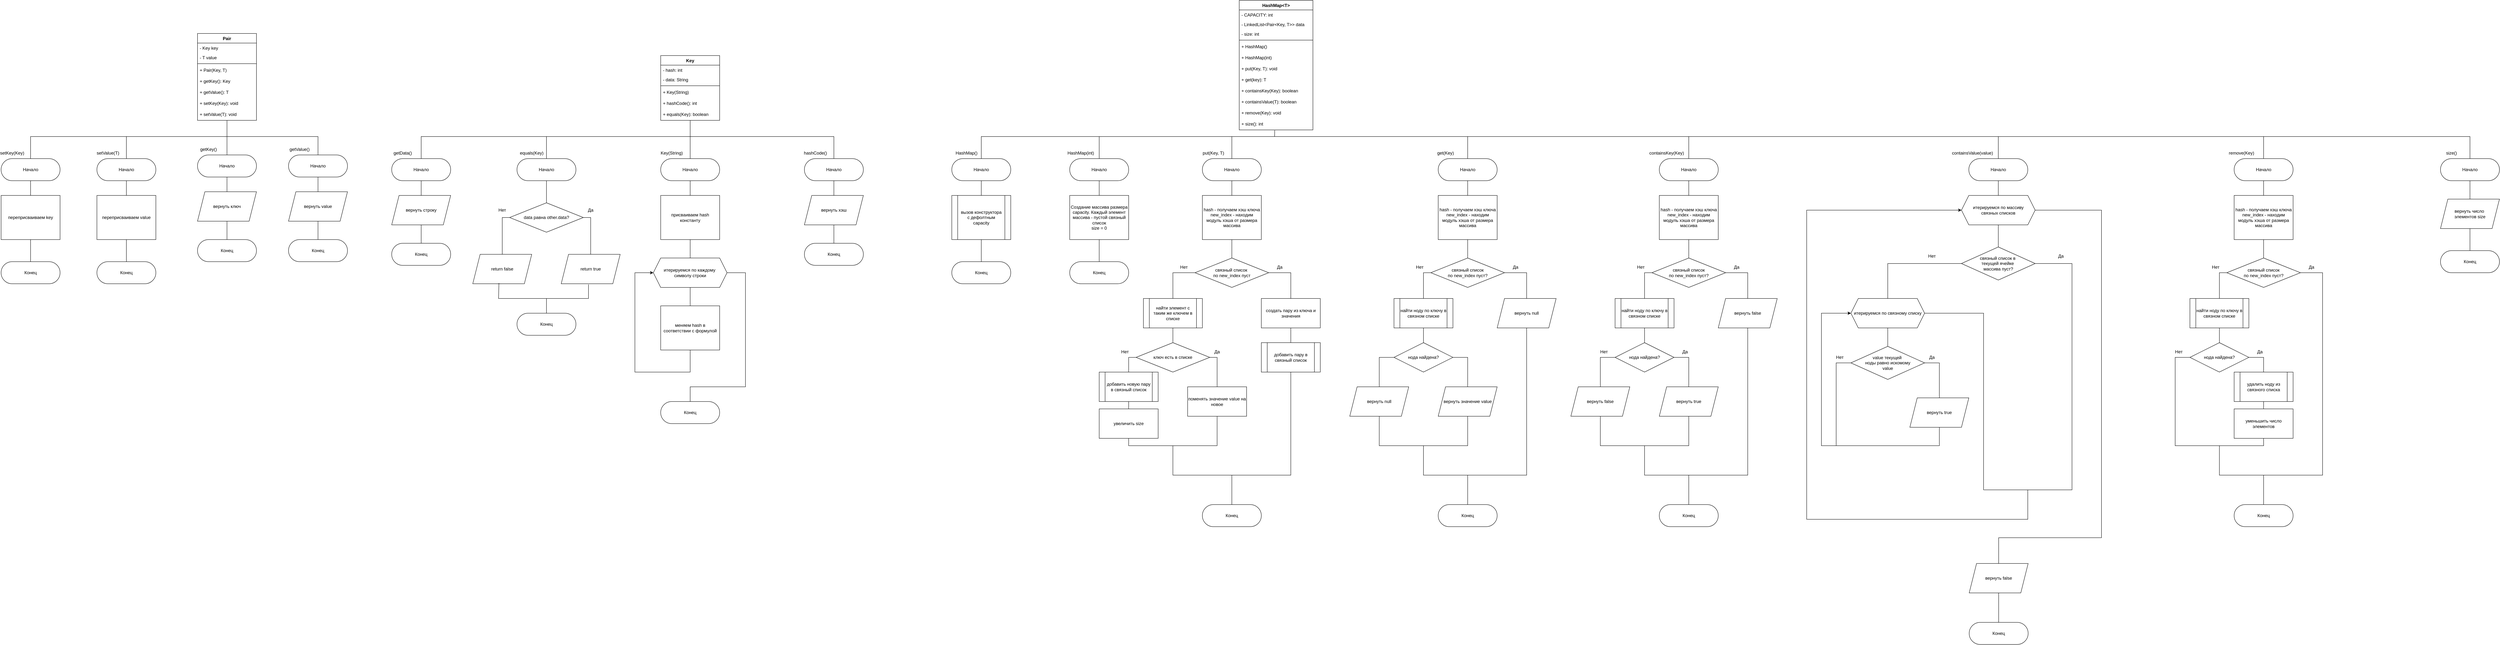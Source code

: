 <mxfile version="26.2.7">
  <diagram id="C5RBs43oDa-KdzZeNtuy" name="Page-1">
    <mxGraphModel dx="5077" dy="795" grid="1" gridSize="10" guides="1" tooltips="1" connect="1" arrows="1" fold="1" page="1" pageScale="1" pageWidth="827" pageHeight="1169" math="0" shadow="0">
      <root>
        <mxCell id="WIyWlLk6GJQsqaUBKTNV-0" />
        <mxCell id="WIyWlLk6GJQsqaUBKTNV-1" parent="WIyWlLk6GJQsqaUBKTNV-0" />
        <mxCell id="nDVzNxhmzhJFuTcslG1F-0" value="&lt;div&gt;Key&lt;/div&gt;&lt;div&gt;&lt;br&gt;&lt;/div&gt;&lt;div&gt;&lt;br&gt;&lt;/div&gt;&lt;div&gt;&lt;br&gt;&lt;/div&gt;&lt;div&gt;&lt;br&gt;&lt;/div&gt;&lt;div&gt;&lt;br&gt;&lt;/div&gt;" style="swimlane;fontStyle=1;align=center;verticalAlign=top;childLayout=stackLayout;horizontal=1;startSize=26;horizontalStack=0;resizeParent=1;resizeParentMax=0;resizeLast=0;collapsible=1;marginBottom=0;whiteSpace=wrap;html=1;" vertex="1" parent="WIyWlLk6GJQsqaUBKTNV-1">
          <mxGeometry x="-1070" y="220" width="160" height="176" as="geometry" />
        </mxCell>
        <mxCell id="nDVzNxhmzhJFuTcslG1F-1" value="- hash: int" style="text;strokeColor=none;fillColor=none;align=left;verticalAlign=top;spacingLeft=4;spacingRight=4;overflow=hidden;rotatable=0;points=[[0,0.5],[1,0.5]];portConstraint=eastwest;whiteSpace=wrap;html=1;" vertex="1" parent="nDVzNxhmzhJFuTcslG1F-0">
          <mxGeometry y="26" width="160" height="26" as="geometry" />
        </mxCell>
        <mxCell id="nDVzNxhmzhJFuTcslG1F-5" value="- data: String" style="text;strokeColor=none;fillColor=none;align=left;verticalAlign=top;spacingLeft=4;spacingRight=4;overflow=hidden;rotatable=0;points=[[0,0.5],[1,0.5]];portConstraint=eastwest;whiteSpace=wrap;html=1;" vertex="1" parent="nDVzNxhmzhJFuTcslG1F-0">
          <mxGeometry y="52" width="160" height="26" as="geometry" />
        </mxCell>
        <mxCell id="nDVzNxhmzhJFuTcslG1F-2" value="" style="line;strokeWidth=1;fillColor=none;align=left;verticalAlign=middle;spacingTop=-1;spacingLeft=3;spacingRight=3;rotatable=0;labelPosition=right;points=[];portConstraint=eastwest;strokeColor=inherit;" vertex="1" parent="nDVzNxhmzhJFuTcslG1F-0">
          <mxGeometry y="78" width="160" height="8" as="geometry" />
        </mxCell>
        <mxCell id="nDVzNxhmzhJFuTcslG1F-3" value="&lt;div&gt;+ Key(String)&lt;br&gt;&lt;/div&gt;" style="text;strokeColor=none;fillColor=none;align=left;verticalAlign=top;spacingLeft=4;spacingRight=4;overflow=hidden;rotatable=0;points=[[0,0.5],[1,0.5]];portConstraint=eastwest;whiteSpace=wrap;html=1;" vertex="1" parent="nDVzNxhmzhJFuTcslG1F-0">
          <mxGeometry y="86" width="160" height="30" as="geometry" />
        </mxCell>
        <mxCell id="nDVzNxhmzhJFuTcslG1F-4" value="+ hashCode(): int" style="text;strokeColor=none;fillColor=none;align=left;verticalAlign=top;spacingLeft=4;spacingRight=4;overflow=hidden;rotatable=0;points=[[0,0.5],[1,0.5]];portConstraint=eastwest;whiteSpace=wrap;html=1;" vertex="1" parent="nDVzNxhmzhJFuTcslG1F-0">
          <mxGeometry y="116" width="160" height="30" as="geometry" />
        </mxCell>
        <mxCell id="nDVzNxhmzhJFuTcslG1F-6" value="+ equals(Key): boolean" style="text;strokeColor=none;fillColor=none;align=left;verticalAlign=top;spacingLeft=4;spacingRight=4;overflow=hidden;rotatable=0;points=[[0,0.5],[1,0.5]];portConstraint=eastwest;whiteSpace=wrap;html=1;" vertex="1" parent="nDVzNxhmzhJFuTcslG1F-0">
          <mxGeometry y="146" width="160" height="30" as="geometry" />
        </mxCell>
        <mxCell id="nDVzNxhmzhJFuTcslG1F-13" value="HashMap&amp;lt;T&amp;gt;" style="swimlane;fontStyle=1;align=center;verticalAlign=top;childLayout=stackLayout;horizontal=1;startSize=26;horizontalStack=0;resizeParent=1;resizeParentMax=0;resizeLast=0;collapsible=1;marginBottom=0;whiteSpace=wrap;html=1;" vertex="1" parent="WIyWlLk6GJQsqaUBKTNV-1">
          <mxGeometry x="500" y="70" width="200" height="352" as="geometry" />
        </mxCell>
        <mxCell id="nDVzNxhmzhJFuTcslG1F-14" value="- CAPACITY: int" style="text;strokeColor=none;fillColor=none;align=left;verticalAlign=top;spacingLeft=4;spacingRight=4;overflow=hidden;rotatable=0;points=[[0,0.5],[1,0.5]];portConstraint=eastwest;whiteSpace=wrap;html=1;" vertex="1" parent="nDVzNxhmzhJFuTcslG1F-13">
          <mxGeometry y="26" width="200" height="26" as="geometry" />
        </mxCell>
        <mxCell id="nDVzNxhmzhJFuTcslG1F-15" value="- LinkedList&amp;lt;Pair&amp;lt;Key, T&amp;gt;&amp;gt; data" style="text;strokeColor=none;fillColor=none;align=left;verticalAlign=top;spacingLeft=4;spacingRight=4;overflow=hidden;rotatable=0;points=[[0,0.5],[1,0.5]];portConstraint=eastwest;whiteSpace=wrap;html=1;" vertex="1" parent="nDVzNxhmzhJFuTcslG1F-13">
          <mxGeometry y="52" width="200" height="26" as="geometry" />
        </mxCell>
        <mxCell id="nDVzNxhmzhJFuTcslG1F-251" value="- size: int" style="text;strokeColor=none;fillColor=none;align=left;verticalAlign=top;spacingLeft=4;spacingRight=4;overflow=hidden;rotatable=0;points=[[0,0.5],[1,0.5]];portConstraint=eastwest;whiteSpace=wrap;html=1;" vertex="1" parent="nDVzNxhmzhJFuTcslG1F-13">
          <mxGeometry y="78" width="200" height="26" as="geometry" />
        </mxCell>
        <mxCell id="nDVzNxhmzhJFuTcslG1F-16" value="" style="line;strokeWidth=1;fillColor=none;align=left;verticalAlign=middle;spacingTop=-1;spacingLeft=3;spacingRight=3;rotatable=0;labelPosition=right;points=[];portConstraint=eastwest;strokeColor=inherit;" vertex="1" parent="nDVzNxhmzhJFuTcslG1F-13">
          <mxGeometry y="104" width="200" height="8" as="geometry" />
        </mxCell>
        <mxCell id="nDVzNxhmzhJFuTcslG1F-17" value="+ HashMap()" style="text;strokeColor=none;fillColor=none;align=left;verticalAlign=top;spacingLeft=4;spacingRight=4;overflow=hidden;rotatable=0;points=[[0,0.5],[1,0.5]];portConstraint=eastwest;whiteSpace=wrap;html=1;" vertex="1" parent="nDVzNxhmzhJFuTcslG1F-13">
          <mxGeometry y="112" width="200" height="30" as="geometry" />
        </mxCell>
        <mxCell id="nDVzNxhmzhJFuTcslG1F-18" value="+ HashMap(int)" style="text;strokeColor=none;fillColor=none;align=left;verticalAlign=top;spacingLeft=4;spacingRight=4;overflow=hidden;rotatable=0;points=[[0,0.5],[1,0.5]];portConstraint=eastwest;whiteSpace=wrap;html=1;" vertex="1" parent="nDVzNxhmzhJFuTcslG1F-13">
          <mxGeometry y="142" width="200" height="30" as="geometry" />
        </mxCell>
        <mxCell id="nDVzNxhmzhJFuTcslG1F-19" value="&lt;div&gt;+ put(Key, T): void&lt;/div&gt;" style="text;strokeColor=none;fillColor=none;align=left;verticalAlign=top;spacingLeft=4;spacingRight=4;overflow=hidden;rotatable=0;points=[[0,0.5],[1,0.5]];portConstraint=eastwest;whiteSpace=wrap;html=1;" vertex="1" parent="nDVzNxhmzhJFuTcslG1F-13">
          <mxGeometry y="172" width="200" height="30" as="geometry" />
        </mxCell>
        <mxCell id="nDVzNxhmzhJFuTcslG1F-20" value="+ get(key): T" style="text;strokeColor=none;fillColor=none;align=left;verticalAlign=top;spacingLeft=4;spacingRight=4;overflow=hidden;rotatable=0;points=[[0,0.5],[1,0.5]];portConstraint=eastwest;whiteSpace=wrap;html=1;" vertex="1" parent="nDVzNxhmzhJFuTcslG1F-13">
          <mxGeometry y="202" width="200" height="30" as="geometry" />
        </mxCell>
        <mxCell id="nDVzNxhmzhJFuTcslG1F-21" value="+ containsKey(Key): boolean" style="text;strokeColor=none;fillColor=none;align=left;verticalAlign=top;spacingLeft=4;spacingRight=4;overflow=hidden;rotatable=0;points=[[0,0.5],[1,0.5]];portConstraint=eastwest;whiteSpace=wrap;html=1;" vertex="1" parent="nDVzNxhmzhJFuTcslG1F-13">
          <mxGeometry y="232" width="200" height="30" as="geometry" />
        </mxCell>
        <mxCell id="nDVzNxhmzhJFuTcslG1F-24" value="+ containsValue(T): boolean" style="text;strokeColor=none;fillColor=none;align=left;verticalAlign=top;spacingLeft=4;spacingRight=4;overflow=hidden;rotatable=0;points=[[0,0.5],[1,0.5]];portConstraint=eastwest;whiteSpace=wrap;html=1;" vertex="1" parent="nDVzNxhmzhJFuTcslG1F-13">
          <mxGeometry y="262" width="200" height="30" as="geometry" />
        </mxCell>
        <mxCell id="nDVzNxhmzhJFuTcslG1F-25" value="+ remove(Key): void" style="text;strokeColor=none;fillColor=none;align=left;verticalAlign=top;spacingLeft=4;spacingRight=4;overflow=hidden;rotatable=0;points=[[0,0.5],[1,0.5]];portConstraint=eastwest;whiteSpace=wrap;html=1;" vertex="1" parent="nDVzNxhmzhJFuTcslG1F-13">
          <mxGeometry y="292" width="200" height="30" as="geometry" />
        </mxCell>
        <mxCell id="nDVzNxhmzhJFuTcslG1F-26" value="+ size(): int" style="text;strokeColor=none;fillColor=none;align=left;verticalAlign=top;spacingLeft=4;spacingRight=4;overflow=hidden;rotatable=0;points=[[0,0.5],[1,0.5]];portConstraint=eastwest;whiteSpace=wrap;html=1;" vertex="1" parent="nDVzNxhmzhJFuTcslG1F-13">
          <mxGeometry y="322" width="200" height="30" as="geometry" />
        </mxCell>
        <mxCell id="nDVzNxhmzhJFuTcslG1F-28" value="Pair" style="swimlane;fontStyle=1;align=center;verticalAlign=top;childLayout=stackLayout;horizontal=1;startSize=26;horizontalStack=0;resizeParent=1;resizeParentMax=0;resizeLast=0;collapsible=1;marginBottom=0;whiteSpace=wrap;html=1;" vertex="1" parent="WIyWlLk6GJQsqaUBKTNV-1">
          <mxGeometry x="-2327" y="160" width="160" height="236" as="geometry" />
        </mxCell>
        <mxCell id="nDVzNxhmzhJFuTcslG1F-29" value="- Key key" style="text;strokeColor=none;fillColor=none;align=left;verticalAlign=top;spacingLeft=4;spacingRight=4;overflow=hidden;rotatable=0;points=[[0,0.5],[1,0.5]];portConstraint=eastwest;whiteSpace=wrap;html=1;" vertex="1" parent="nDVzNxhmzhJFuTcslG1F-28">
          <mxGeometry y="26" width="160" height="26" as="geometry" />
        </mxCell>
        <mxCell id="nDVzNxhmzhJFuTcslG1F-30" value="- T value" style="text;strokeColor=none;fillColor=none;align=left;verticalAlign=top;spacingLeft=4;spacingRight=4;overflow=hidden;rotatable=0;points=[[0,0.5],[1,0.5]];portConstraint=eastwest;whiteSpace=wrap;html=1;" vertex="1" parent="nDVzNxhmzhJFuTcslG1F-28">
          <mxGeometry y="52" width="160" height="26" as="geometry" />
        </mxCell>
        <mxCell id="nDVzNxhmzhJFuTcslG1F-31" value="" style="line;strokeWidth=1;fillColor=none;align=left;verticalAlign=middle;spacingTop=-1;spacingLeft=3;spacingRight=3;rotatable=0;labelPosition=right;points=[];portConstraint=eastwest;strokeColor=inherit;" vertex="1" parent="nDVzNxhmzhJFuTcslG1F-28">
          <mxGeometry y="78" width="160" height="8" as="geometry" />
        </mxCell>
        <mxCell id="nDVzNxhmzhJFuTcslG1F-32" value="&lt;div&gt;+ Pair(Key, T)&lt;br&gt;&lt;/div&gt;" style="text;strokeColor=none;fillColor=none;align=left;verticalAlign=top;spacingLeft=4;spacingRight=4;overflow=hidden;rotatable=0;points=[[0,0.5],[1,0.5]];portConstraint=eastwest;whiteSpace=wrap;html=1;" vertex="1" parent="nDVzNxhmzhJFuTcslG1F-28">
          <mxGeometry y="86" width="160" height="30" as="geometry" />
        </mxCell>
        <mxCell id="nDVzNxhmzhJFuTcslG1F-319" value="+ getKey(): Key" style="text;strokeColor=none;fillColor=none;align=left;verticalAlign=top;spacingLeft=4;spacingRight=4;overflow=hidden;rotatable=0;points=[[0,0.5],[1,0.5]];portConstraint=eastwest;whiteSpace=wrap;html=1;" vertex="1" parent="nDVzNxhmzhJFuTcslG1F-28">
          <mxGeometry y="116" width="160" height="30" as="geometry" />
        </mxCell>
        <mxCell id="nDVzNxhmzhJFuTcslG1F-320" value="+ getValue(): T" style="text;strokeColor=none;fillColor=none;align=left;verticalAlign=top;spacingLeft=4;spacingRight=4;overflow=hidden;rotatable=0;points=[[0,0.5],[1,0.5]];portConstraint=eastwest;whiteSpace=wrap;html=1;" vertex="1" parent="nDVzNxhmzhJFuTcslG1F-28">
          <mxGeometry y="146" width="160" height="30" as="geometry" />
        </mxCell>
        <mxCell id="nDVzNxhmzhJFuTcslG1F-321" value="+ setKey(Key): void" style="text;strokeColor=none;fillColor=none;align=left;verticalAlign=top;spacingLeft=4;spacingRight=4;overflow=hidden;rotatable=0;points=[[0,0.5],[1,0.5]];portConstraint=eastwest;whiteSpace=wrap;html=1;" vertex="1" parent="nDVzNxhmzhJFuTcslG1F-28">
          <mxGeometry y="176" width="160" height="30" as="geometry" />
        </mxCell>
        <mxCell id="nDVzNxhmzhJFuTcslG1F-322" value="+ setValue(T): void" style="text;strokeColor=none;fillColor=none;align=left;verticalAlign=top;spacingLeft=4;spacingRight=4;overflow=hidden;rotatable=0;points=[[0,0.5],[1,0.5]];portConstraint=eastwest;whiteSpace=wrap;html=1;" vertex="1" parent="nDVzNxhmzhJFuTcslG1F-28">
          <mxGeometry y="206" width="160" height="30" as="geometry" />
        </mxCell>
        <mxCell id="nDVzNxhmzhJFuTcslG1F-35" value="Начало" style="rounded=1;whiteSpace=wrap;html=1;arcSize=50;" vertex="1" parent="WIyWlLk6GJQsqaUBKTNV-1">
          <mxGeometry x="-280" y="500" width="160" height="60" as="geometry" />
        </mxCell>
        <mxCell id="nDVzNxhmzhJFuTcslG1F-36" value="" style="endArrow=none;html=1;rounded=0;entryX=0.482;entryY=1.033;entryDx=0;entryDy=0;entryPerimeter=0;exitX=0.5;exitY=0;exitDx=0;exitDy=0;" edge="1" parent="WIyWlLk6GJQsqaUBKTNV-1" source="nDVzNxhmzhJFuTcslG1F-35" target="nDVzNxhmzhJFuTcslG1F-26">
          <mxGeometry width="50" height="50" relative="1" as="geometry">
            <mxPoint x="602" y="440" as="sourcePoint" />
            <mxPoint x="310" y="560" as="targetPoint" />
            <Array as="points">
              <mxPoint x="-200" y="440" />
              <mxPoint x="596" y="440" />
            </Array>
          </mxGeometry>
        </mxCell>
        <mxCell id="nDVzNxhmzhJFuTcslG1F-37" value="HashMap()" style="text;html=1;align=center;verticalAlign=middle;whiteSpace=wrap;rounded=0;" vertex="1" parent="WIyWlLk6GJQsqaUBKTNV-1">
          <mxGeometry x="-270" y="470" width="60" height="30" as="geometry" />
        </mxCell>
        <mxCell id="nDVzNxhmzhJFuTcslG1F-38" value="вызов конструктора&lt;br&gt;с дефолтным &lt;br&gt;capacity" style="shape=process;whiteSpace=wrap;html=1;backgroundOutline=1;" vertex="1" parent="WIyWlLk6GJQsqaUBKTNV-1">
          <mxGeometry x="-280" y="600" width="160" height="120" as="geometry" />
        </mxCell>
        <mxCell id="nDVzNxhmzhJFuTcslG1F-39" value="" style="endArrow=none;html=1;rounded=0;entryX=0.5;entryY=1;entryDx=0;entryDy=0;exitX=0.5;exitY=0;exitDx=0;exitDy=0;" edge="1" parent="WIyWlLk6GJQsqaUBKTNV-1" source="nDVzNxhmzhJFuTcslG1F-38" target="nDVzNxhmzhJFuTcslG1F-35">
          <mxGeometry width="50" height="50" relative="1" as="geometry">
            <mxPoint x="60" y="660" as="sourcePoint" />
            <mxPoint x="110" y="610" as="targetPoint" />
          </mxGeometry>
        </mxCell>
        <mxCell id="nDVzNxhmzhJFuTcslG1F-41" value="Конец" style="rounded=1;whiteSpace=wrap;html=1;arcSize=50;" vertex="1" parent="WIyWlLk6GJQsqaUBKTNV-1">
          <mxGeometry x="-280" y="780" width="160" height="60" as="geometry" />
        </mxCell>
        <mxCell id="nDVzNxhmzhJFuTcslG1F-42" value="" style="endArrow=none;html=1;rounded=0;entryX=0.5;entryY=1;entryDx=0;entryDy=0;exitX=0.5;exitY=0;exitDx=0;exitDy=0;" edge="1" parent="WIyWlLk6GJQsqaUBKTNV-1" source="nDVzNxhmzhJFuTcslG1F-41" target="nDVzNxhmzhJFuTcslG1F-38">
          <mxGeometry width="50" height="50" relative="1" as="geometry">
            <mxPoint x="60" y="680" as="sourcePoint" />
            <mxPoint x="110" y="630" as="targetPoint" />
          </mxGeometry>
        </mxCell>
        <mxCell id="nDVzNxhmzhJFuTcslG1F-56" value="Начало" style="rounded=1;whiteSpace=wrap;html=1;arcSize=50;" vertex="1" parent="WIyWlLk6GJQsqaUBKTNV-1">
          <mxGeometry x="40" y="500" width="160" height="60" as="geometry" />
        </mxCell>
        <mxCell id="nDVzNxhmzhJFuTcslG1F-57" value="HashMap(int)" style="text;html=1;align=center;verticalAlign=middle;whiteSpace=wrap;rounded=0;" vertex="1" parent="WIyWlLk6GJQsqaUBKTNV-1">
          <mxGeometry x="20" y="470" width="100" height="30" as="geometry" />
        </mxCell>
        <mxCell id="nDVzNxhmzhJFuTcslG1F-59" value="" style="endArrow=none;html=1;rounded=0;entryX=0.5;entryY=1;entryDx=0;entryDy=0;exitX=0.5;exitY=0;exitDx=0;exitDy=0;" edge="1" parent="WIyWlLk6GJQsqaUBKTNV-1" target="nDVzNxhmzhJFuTcslG1F-56">
          <mxGeometry width="50" height="50" relative="1" as="geometry">
            <mxPoint x="120" y="600" as="sourcePoint" />
            <mxPoint x="430" y="610" as="targetPoint" />
          </mxGeometry>
        </mxCell>
        <mxCell id="nDVzNxhmzhJFuTcslG1F-60" value="Конец" style="rounded=1;whiteSpace=wrap;html=1;arcSize=50;" vertex="1" parent="WIyWlLk6GJQsqaUBKTNV-1">
          <mxGeometry x="40" y="780" width="160" height="60" as="geometry" />
        </mxCell>
        <mxCell id="nDVzNxhmzhJFuTcslG1F-61" value="" style="endArrow=none;html=1;rounded=0;entryX=0.5;entryY=1;entryDx=0;entryDy=0;exitX=0.5;exitY=0;exitDx=0;exitDy=0;" edge="1" parent="WIyWlLk6GJQsqaUBKTNV-1" source="nDVzNxhmzhJFuTcslG1F-60">
          <mxGeometry width="50" height="50" relative="1" as="geometry">
            <mxPoint x="380" y="680" as="sourcePoint" />
            <mxPoint x="120" y="660" as="targetPoint" />
          </mxGeometry>
        </mxCell>
        <mxCell id="nDVzNxhmzhJFuTcslG1F-62" value="" style="endArrow=none;html=1;rounded=0;entryX=0.5;entryY=0;entryDx=0;entryDy=0;" edge="1" parent="WIyWlLk6GJQsqaUBKTNV-1" target="nDVzNxhmzhJFuTcslG1F-56">
          <mxGeometry width="50" height="50" relative="1" as="geometry">
            <mxPoint x="120" y="440" as="sourcePoint" />
            <mxPoint x="270" y="520" as="targetPoint" />
          </mxGeometry>
        </mxCell>
        <mxCell id="nDVzNxhmzhJFuTcslG1F-63" value="&lt;div&gt;Создание массива размера capacity. Каждый элемент массива - пустой связный список&lt;br&gt;size = 0&lt;br&gt;&lt;/div&gt;" style="rounded=0;whiteSpace=wrap;html=1;" vertex="1" parent="WIyWlLk6GJQsqaUBKTNV-1">
          <mxGeometry x="40" y="600" width="160" height="120" as="geometry" />
        </mxCell>
        <mxCell id="nDVzNxhmzhJFuTcslG1F-64" value="Начало" style="rounded=1;whiteSpace=wrap;html=1;arcSize=50;" vertex="1" parent="WIyWlLk6GJQsqaUBKTNV-1">
          <mxGeometry x="400" y="500" width="160" height="60" as="geometry" />
        </mxCell>
        <mxCell id="nDVzNxhmzhJFuTcslG1F-65" value="put(Key, T)" style="text;html=1;align=center;verticalAlign=middle;whiteSpace=wrap;rounded=0;" vertex="1" parent="WIyWlLk6GJQsqaUBKTNV-1">
          <mxGeometry x="380" y="470" width="100" height="30" as="geometry" />
        </mxCell>
        <mxCell id="nDVzNxhmzhJFuTcslG1F-66" value="" style="endArrow=none;html=1;rounded=0;entryX=0.5;entryY=1;entryDx=0;entryDy=0;exitX=0.5;exitY=0;exitDx=0;exitDy=0;" edge="1" parent="WIyWlLk6GJQsqaUBKTNV-1" target="nDVzNxhmzhJFuTcslG1F-64">
          <mxGeometry width="50" height="50" relative="1" as="geometry">
            <mxPoint x="480" y="610" as="sourcePoint" />
            <mxPoint x="790" y="620" as="targetPoint" />
          </mxGeometry>
        </mxCell>
        <mxCell id="nDVzNxhmzhJFuTcslG1F-70" value="" style="endArrow=none;html=1;rounded=0;entryX=0.5;entryY=0;entryDx=0;entryDy=0;" edge="1" parent="WIyWlLk6GJQsqaUBKTNV-1" target="nDVzNxhmzhJFuTcslG1F-64">
          <mxGeometry width="50" height="50" relative="1" as="geometry">
            <mxPoint x="480" y="440" as="sourcePoint" />
            <mxPoint x="320" y="460" as="targetPoint" />
          </mxGeometry>
        </mxCell>
        <mxCell id="nDVzNxhmzhJFuTcslG1F-71" value="hash - получаем хэш ключа&lt;br&gt;new_index - находим модуль хэша от размера массива" style="rounded=0;whiteSpace=wrap;html=1;" vertex="1" parent="WIyWlLk6GJQsqaUBKTNV-1">
          <mxGeometry x="400" y="600" width="160" height="120" as="geometry" />
        </mxCell>
        <mxCell id="nDVzNxhmzhJFuTcslG1F-72" value="&lt;div&gt;связный список&amp;nbsp;&lt;/div&gt;&lt;div&gt;по new_index пуст&lt;/div&gt;" style="rhombus;whiteSpace=wrap;html=1;" vertex="1" parent="WIyWlLk6GJQsqaUBKTNV-1">
          <mxGeometry x="380" y="770" width="200" height="80" as="geometry" />
        </mxCell>
        <mxCell id="nDVzNxhmzhJFuTcslG1F-73" value="создать пару из ключа и значения" style="rounded=0;whiteSpace=wrap;html=1;" vertex="1" parent="WIyWlLk6GJQsqaUBKTNV-1">
          <mxGeometry x="560" y="880" width="160" height="80" as="geometry" />
        </mxCell>
        <mxCell id="nDVzNxhmzhJFuTcslG1F-74" value="добавить пару в &lt;br&gt;связный список" style="shape=process;whiteSpace=wrap;html=1;backgroundOutline=1;" vertex="1" parent="WIyWlLk6GJQsqaUBKTNV-1">
          <mxGeometry x="560" y="1000" width="160" height="80" as="geometry" />
        </mxCell>
        <mxCell id="nDVzNxhmzhJFuTcslG1F-77" value="найти элемент с таким же ключем в списке" style="shape=process;whiteSpace=wrap;html=1;backgroundOutline=1;" vertex="1" parent="WIyWlLk6GJQsqaUBKTNV-1">
          <mxGeometry x="240" y="880" width="160" height="80" as="geometry" />
        </mxCell>
        <mxCell id="nDVzNxhmzhJFuTcslG1F-78" value="ключ есть в списке" style="rhombus;whiteSpace=wrap;html=1;" vertex="1" parent="WIyWlLk6GJQsqaUBKTNV-1">
          <mxGeometry x="220" y="1000" width="200" height="80" as="geometry" />
        </mxCell>
        <mxCell id="nDVzNxhmzhJFuTcslG1F-79" value="поменять значение value на новое" style="rounded=0;whiteSpace=wrap;html=1;" vertex="1" parent="WIyWlLk6GJQsqaUBKTNV-1">
          <mxGeometry x="360" y="1120" width="160" height="80" as="geometry" />
        </mxCell>
        <mxCell id="nDVzNxhmzhJFuTcslG1F-81" value="добавить новую пару в связный список" style="shape=process;whiteSpace=wrap;html=1;backgroundOutline=1;" vertex="1" parent="WIyWlLk6GJQsqaUBKTNV-1">
          <mxGeometry x="120" y="1080" width="160" height="80" as="geometry" />
        </mxCell>
        <mxCell id="nDVzNxhmzhJFuTcslG1F-83" value="" style="endArrow=none;html=1;rounded=0;entryX=0.5;entryY=1;entryDx=0;entryDy=0;exitX=0.5;exitY=0;exitDx=0;exitDy=0;" edge="1" parent="WIyWlLk6GJQsqaUBKTNV-1" source="nDVzNxhmzhJFuTcslG1F-72" target="nDVzNxhmzhJFuTcslG1F-71">
          <mxGeometry width="50" height="50" relative="1" as="geometry">
            <mxPoint x="440" y="750" as="sourcePoint" />
            <mxPoint x="490" y="700" as="targetPoint" />
          </mxGeometry>
        </mxCell>
        <mxCell id="nDVzNxhmzhJFuTcslG1F-84" value="" style="endArrow=none;html=1;rounded=0;entryX=1;entryY=0.5;entryDx=0;entryDy=0;exitX=0.5;exitY=0;exitDx=0;exitDy=0;" edge="1" parent="WIyWlLk6GJQsqaUBKTNV-1" source="nDVzNxhmzhJFuTcslG1F-73" target="nDVzNxhmzhJFuTcslG1F-72">
          <mxGeometry width="50" height="50" relative="1" as="geometry">
            <mxPoint x="440" y="1020" as="sourcePoint" />
            <mxPoint x="490" y="970" as="targetPoint" />
            <Array as="points">
              <mxPoint x="640" y="810" />
            </Array>
          </mxGeometry>
        </mxCell>
        <mxCell id="nDVzNxhmzhJFuTcslG1F-85" value="" style="endArrow=none;html=1;rounded=0;entryX=0.5;entryY=1;entryDx=0;entryDy=0;exitX=0.5;exitY=0;exitDx=0;exitDy=0;" edge="1" parent="WIyWlLk6GJQsqaUBKTNV-1" source="nDVzNxhmzhJFuTcslG1F-74" target="nDVzNxhmzhJFuTcslG1F-73">
          <mxGeometry width="50" height="50" relative="1" as="geometry">
            <mxPoint x="440" y="1020" as="sourcePoint" />
            <mxPoint x="490" y="970" as="targetPoint" />
          </mxGeometry>
        </mxCell>
        <mxCell id="nDVzNxhmzhJFuTcslG1F-86" value="Конец" style="rounded=1;whiteSpace=wrap;html=1;arcSize=50;" vertex="1" parent="WIyWlLk6GJQsqaUBKTNV-1">
          <mxGeometry x="400" y="1440" width="160" height="60" as="geometry" />
        </mxCell>
        <mxCell id="nDVzNxhmzhJFuTcslG1F-87" value="" style="endArrow=none;html=1;rounded=0;entryX=0.5;entryY=1;entryDx=0;entryDy=0;exitX=0.5;exitY=0;exitDx=0;exitDy=0;" edge="1" parent="WIyWlLk6GJQsqaUBKTNV-1" source="nDVzNxhmzhJFuTcslG1F-86" target="nDVzNxhmzhJFuTcslG1F-74">
          <mxGeometry width="50" height="50" relative="1" as="geometry">
            <mxPoint x="440" y="1360" as="sourcePoint" />
            <mxPoint x="490" y="1310" as="targetPoint" />
            <Array as="points">
              <mxPoint x="480" y="1360" />
              <mxPoint x="640" y="1360" />
            </Array>
          </mxGeometry>
        </mxCell>
        <mxCell id="nDVzNxhmzhJFuTcslG1F-88" value="" style="endArrow=none;html=1;rounded=0;entryX=0.5;entryY=1;entryDx=0;entryDy=0;" edge="1" parent="WIyWlLk6GJQsqaUBKTNV-1" target="nDVzNxhmzhJFuTcslG1F-79">
          <mxGeometry width="50" height="50" relative="1" as="geometry">
            <mxPoint x="320" y="1280" as="sourcePoint" />
            <mxPoint x="490" y="1310" as="targetPoint" />
            <Array as="points">
              <mxPoint x="440" y="1280" />
            </Array>
          </mxGeometry>
        </mxCell>
        <mxCell id="nDVzNxhmzhJFuTcslG1F-89" value="" style="endArrow=none;html=1;rounded=0;entryX=0.5;entryY=1;entryDx=0;entryDy=0;" edge="1" parent="WIyWlLk6GJQsqaUBKTNV-1" target="nDVzNxhmzhJFuTcslG1F-81">
          <mxGeometry width="50" height="50" relative="1" as="geometry">
            <mxPoint x="320" y="1280" as="sourcePoint" />
            <mxPoint x="490" y="1310" as="targetPoint" />
            <Array as="points">
              <mxPoint x="200" y="1280" />
            </Array>
          </mxGeometry>
        </mxCell>
        <mxCell id="nDVzNxhmzhJFuTcslG1F-90" value="" style="endArrow=none;html=1;rounded=0;" edge="1" parent="WIyWlLk6GJQsqaUBKTNV-1">
          <mxGeometry width="50" height="50" relative="1" as="geometry">
            <mxPoint x="480" y="1360" as="sourcePoint" />
            <mxPoint x="320" y="1280" as="targetPoint" />
            <Array as="points">
              <mxPoint x="320" y="1360" />
            </Array>
          </mxGeometry>
        </mxCell>
        <mxCell id="nDVzNxhmzhJFuTcslG1F-91" value="" style="endArrow=none;html=1;rounded=0;entryX=1;entryY=0.5;entryDx=0;entryDy=0;exitX=0.5;exitY=0;exitDx=0;exitDy=0;" edge="1" parent="WIyWlLk6GJQsqaUBKTNV-1" source="nDVzNxhmzhJFuTcslG1F-79" target="nDVzNxhmzhJFuTcslG1F-78">
          <mxGeometry width="50" height="50" relative="1" as="geometry">
            <mxPoint x="440" y="1050" as="sourcePoint" />
            <mxPoint x="490" y="1000" as="targetPoint" />
            <Array as="points">
              <mxPoint x="440" y="1040" />
            </Array>
          </mxGeometry>
        </mxCell>
        <mxCell id="nDVzNxhmzhJFuTcslG1F-92" value="" style="endArrow=none;html=1;rounded=0;entryX=0;entryY=0.5;entryDx=0;entryDy=0;exitX=0.5;exitY=0;exitDx=0;exitDy=0;" edge="1" parent="WIyWlLk6GJQsqaUBKTNV-1" source="nDVzNxhmzhJFuTcslG1F-81" target="nDVzNxhmzhJFuTcslG1F-78">
          <mxGeometry width="50" height="50" relative="1" as="geometry">
            <mxPoint x="440" y="1050" as="sourcePoint" />
            <mxPoint x="490" y="1000" as="targetPoint" />
            <Array as="points">
              <mxPoint x="200" y="1040" />
            </Array>
          </mxGeometry>
        </mxCell>
        <mxCell id="nDVzNxhmzhJFuTcslG1F-93" value="" style="endArrow=none;html=1;rounded=0;entryX=0.5;entryY=1;entryDx=0;entryDy=0;exitX=0.5;exitY=0;exitDx=0;exitDy=0;" edge="1" parent="WIyWlLk6GJQsqaUBKTNV-1" source="nDVzNxhmzhJFuTcslG1F-78" target="nDVzNxhmzhJFuTcslG1F-77">
          <mxGeometry width="50" height="50" relative="1" as="geometry">
            <mxPoint x="440" y="1050" as="sourcePoint" />
            <mxPoint x="490" y="1000" as="targetPoint" />
          </mxGeometry>
        </mxCell>
        <mxCell id="nDVzNxhmzhJFuTcslG1F-94" value="" style="endArrow=none;html=1;rounded=0;entryX=0;entryY=0.5;entryDx=0;entryDy=0;exitX=0.5;exitY=0;exitDx=0;exitDy=0;" edge="1" parent="WIyWlLk6GJQsqaUBKTNV-1" source="nDVzNxhmzhJFuTcslG1F-77" target="nDVzNxhmzhJFuTcslG1F-72">
          <mxGeometry width="50" height="50" relative="1" as="geometry">
            <mxPoint x="440" y="890" as="sourcePoint" />
            <mxPoint x="490" y="840" as="targetPoint" />
            <Array as="points">
              <mxPoint x="320" y="810" />
            </Array>
          </mxGeometry>
        </mxCell>
        <mxCell id="nDVzNxhmzhJFuTcslG1F-95" value="Нет" style="text;html=1;align=center;verticalAlign=middle;whiteSpace=wrap;rounded=0;" vertex="1" parent="WIyWlLk6GJQsqaUBKTNV-1">
          <mxGeometry x="320" y="780" width="60" height="30" as="geometry" />
        </mxCell>
        <mxCell id="nDVzNxhmzhJFuTcslG1F-96" value="&lt;div&gt;Да&lt;/div&gt;" style="text;html=1;align=center;verticalAlign=middle;whiteSpace=wrap;rounded=0;" vertex="1" parent="WIyWlLk6GJQsqaUBKTNV-1">
          <mxGeometry x="580" y="780" width="60" height="30" as="geometry" />
        </mxCell>
        <mxCell id="nDVzNxhmzhJFuTcslG1F-97" value="Нет" style="text;html=1;align=center;verticalAlign=middle;whiteSpace=wrap;rounded=0;" vertex="1" parent="WIyWlLk6GJQsqaUBKTNV-1">
          <mxGeometry x="160" y="1010" width="60" height="30" as="geometry" />
        </mxCell>
        <mxCell id="nDVzNxhmzhJFuTcslG1F-98" value="Да" style="text;html=1;align=center;verticalAlign=middle;whiteSpace=wrap;rounded=0;" vertex="1" parent="WIyWlLk6GJQsqaUBKTNV-1">
          <mxGeometry x="410" y="1010" width="60" height="30" as="geometry" />
        </mxCell>
        <mxCell id="nDVzNxhmzhJFuTcslG1F-99" value="Начало" style="rounded=1;whiteSpace=wrap;html=1;arcSize=50;" vertex="1" parent="WIyWlLk6GJQsqaUBKTNV-1">
          <mxGeometry x="1040" y="500" width="160" height="60" as="geometry" />
        </mxCell>
        <mxCell id="nDVzNxhmzhJFuTcslG1F-100" value="get(Key)" style="text;html=1;align=center;verticalAlign=middle;whiteSpace=wrap;rounded=0;" vertex="1" parent="WIyWlLk6GJQsqaUBKTNV-1">
          <mxGeometry x="1010" y="470" width="100" height="30" as="geometry" />
        </mxCell>
        <mxCell id="nDVzNxhmzhJFuTcslG1F-101" value="" style="endArrow=none;html=1;rounded=0;entryX=0.5;entryY=1;entryDx=0;entryDy=0;exitX=0.5;exitY=0;exitDx=0;exitDy=0;" edge="1" parent="WIyWlLk6GJQsqaUBKTNV-1" target="nDVzNxhmzhJFuTcslG1F-99" source="nDVzNxhmzhJFuTcslG1F-105">
          <mxGeometry width="50" height="50" relative="1" as="geometry">
            <mxPoint x="1120" y="620" as="sourcePoint" />
            <mxPoint x="1430" y="630" as="targetPoint" />
          </mxGeometry>
        </mxCell>
        <mxCell id="nDVzNxhmzhJFuTcslG1F-105" value="hash - получаем хэш ключа&lt;br&gt;new_index - находим модуль хэша от размера массива" style="rounded=0;whiteSpace=wrap;html=1;" vertex="1" parent="WIyWlLk6GJQsqaUBKTNV-1">
          <mxGeometry x="1040" y="600" width="160" height="120" as="geometry" />
        </mxCell>
        <mxCell id="nDVzNxhmzhJFuTcslG1F-106" value="" style="endArrow=none;html=1;rounded=0;exitX=0.5;exitY=0;exitDx=0;exitDy=0;" edge="1" parent="WIyWlLk6GJQsqaUBKTNV-1" source="nDVzNxhmzhJFuTcslG1F-99">
          <mxGeometry width="50" height="50" relative="1" as="geometry">
            <mxPoint x="960" y="440" as="sourcePoint" />
            <mxPoint x="590" y="440" as="targetPoint" />
            <Array as="points">
              <mxPoint x="1120" y="440" />
            </Array>
          </mxGeometry>
        </mxCell>
        <mxCell id="nDVzNxhmzhJFuTcslG1F-107" value="связный список &lt;br&gt;&lt;div&gt;по new_index пуст?&lt;br&gt;&lt;/div&gt;" style="rhombus;whiteSpace=wrap;html=1;" vertex="1" parent="WIyWlLk6GJQsqaUBKTNV-1">
          <mxGeometry x="1020" y="770" width="200" height="80" as="geometry" />
        </mxCell>
        <mxCell id="nDVzNxhmzhJFuTcslG1F-108" value="Нет" style="text;html=1;align=center;verticalAlign=middle;whiteSpace=wrap;rounded=0;" vertex="1" parent="WIyWlLk6GJQsqaUBKTNV-1">
          <mxGeometry x="960" y="780" width="60" height="30" as="geometry" />
        </mxCell>
        <mxCell id="nDVzNxhmzhJFuTcslG1F-109" value="&lt;div&gt;Да&lt;/div&gt;" style="text;html=1;align=center;verticalAlign=middle;whiteSpace=wrap;rounded=0;" vertex="1" parent="WIyWlLk6GJQsqaUBKTNV-1">
          <mxGeometry x="1220" y="780" width="60" height="30" as="geometry" />
        </mxCell>
        <mxCell id="nDVzNxhmzhJFuTcslG1F-112" value="вернуть null" style="shape=parallelogram;perimeter=parallelogramPerimeter;whiteSpace=wrap;html=1;fixedSize=1;" vertex="1" parent="WIyWlLk6GJQsqaUBKTNV-1">
          <mxGeometry x="1200" y="880" width="160" height="80" as="geometry" />
        </mxCell>
        <mxCell id="nDVzNxhmzhJFuTcslG1F-114" value="найти ноду по ключу в связном списке" style="shape=process;whiteSpace=wrap;html=1;backgroundOutline=1;" vertex="1" parent="WIyWlLk6GJQsqaUBKTNV-1">
          <mxGeometry x="920" y="880" width="160" height="80" as="geometry" />
        </mxCell>
        <mxCell id="nDVzNxhmzhJFuTcslG1F-115" value="нода найдена?" style="rhombus;whiteSpace=wrap;html=1;" vertex="1" parent="WIyWlLk6GJQsqaUBKTNV-1">
          <mxGeometry x="920" y="1000" width="160" height="80" as="geometry" />
        </mxCell>
        <mxCell id="nDVzNxhmzhJFuTcslG1F-117" value="вернуть null" style="shape=parallelogram;perimeter=parallelogramPerimeter;whiteSpace=wrap;html=1;fixedSize=1;" vertex="1" parent="WIyWlLk6GJQsqaUBKTNV-1">
          <mxGeometry x="800" y="1120" width="160" height="80" as="geometry" />
        </mxCell>
        <mxCell id="nDVzNxhmzhJFuTcslG1F-118" value="вернуть значение value" style="shape=parallelogram;perimeter=parallelogramPerimeter;whiteSpace=wrap;html=1;fixedSize=1;" vertex="1" parent="WIyWlLk6GJQsqaUBKTNV-1">
          <mxGeometry x="1040" y="1120" width="160" height="80" as="geometry" />
        </mxCell>
        <mxCell id="nDVzNxhmzhJFuTcslG1F-119" value="" style="endArrow=none;html=1;rounded=0;entryX=0;entryY=0.5;entryDx=0;entryDy=0;exitX=0.5;exitY=0;exitDx=0;exitDy=0;" edge="1" parent="WIyWlLk6GJQsqaUBKTNV-1" source="nDVzNxhmzhJFuTcslG1F-117" target="nDVzNxhmzhJFuTcslG1F-115">
          <mxGeometry width="50" height="50" relative="1" as="geometry">
            <mxPoint x="890" y="1170" as="sourcePoint" />
            <mxPoint x="940" y="1120" as="targetPoint" />
            <Array as="points">
              <mxPoint x="880" y="1040" />
            </Array>
          </mxGeometry>
        </mxCell>
        <mxCell id="nDVzNxhmzhJFuTcslG1F-120" value="" style="endArrow=none;html=1;rounded=0;entryX=1;entryY=0.5;entryDx=0;entryDy=0;exitX=0.5;exitY=0;exitDx=0;exitDy=0;" edge="1" parent="WIyWlLk6GJQsqaUBKTNV-1" source="nDVzNxhmzhJFuTcslG1F-118" target="nDVzNxhmzhJFuTcslG1F-115">
          <mxGeometry width="50" height="50" relative="1" as="geometry">
            <mxPoint x="890" y="1170" as="sourcePoint" />
            <mxPoint x="940" y="1120" as="targetPoint" />
            <Array as="points">
              <mxPoint x="1120" y="1040" />
            </Array>
          </mxGeometry>
        </mxCell>
        <mxCell id="nDVzNxhmzhJFuTcslG1F-121" value="" style="endArrow=none;html=1;rounded=0;entryX=0.5;entryY=1;entryDx=0;entryDy=0;exitX=0.5;exitY=0;exitDx=0;exitDy=0;" edge="1" parent="WIyWlLk6GJQsqaUBKTNV-1" source="nDVzNxhmzhJFuTcslG1F-107" target="nDVzNxhmzhJFuTcslG1F-105">
          <mxGeometry width="50" height="50" relative="1" as="geometry">
            <mxPoint x="890" y="690" as="sourcePoint" />
            <mxPoint x="940" y="640" as="targetPoint" />
          </mxGeometry>
        </mxCell>
        <mxCell id="nDVzNxhmzhJFuTcslG1F-122" value="" style="endArrow=none;html=1;rounded=0;entryX=0;entryY=0.5;entryDx=0;entryDy=0;exitX=0.5;exitY=0;exitDx=0;exitDy=0;" edge="1" parent="WIyWlLk6GJQsqaUBKTNV-1" source="nDVzNxhmzhJFuTcslG1F-114" target="nDVzNxhmzhJFuTcslG1F-107">
          <mxGeometry width="50" height="50" relative="1" as="geometry">
            <mxPoint x="890" y="690" as="sourcePoint" />
            <mxPoint x="940" y="640" as="targetPoint" />
            <Array as="points">
              <mxPoint x="1000" y="810" />
            </Array>
          </mxGeometry>
        </mxCell>
        <mxCell id="nDVzNxhmzhJFuTcslG1F-123" value="" style="endArrow=none;html=1;rounded=0;entryX=0;entryY=1;entryDx=0;entryDy=0;exitX=0.5;exitY=0;exitDx=0;exitDy=0;" edge="1" parent="WIyWlLk6GJQsqaUBKTNV-1" source="nDVzNxhmzhJFuTcslG1F-112" target="nDVzNxhmzhJFuTcslG1F-109">
          <mxGeometry width="50" height="50" relative="1" as="geometry">
            <mxPoint x="890" y="850" as="sourcePoint" />
            <mxPoint x="940" y="800" as="targetPoint" />
            <Array as="points">
              <mxPoint x="1280" y="810" />
            </Array>
          </mxGeometry>
        </mxCell>
        <mxCell id="nDVzNxhmzhJFuTcslG1F-124" value="" style="endArrow=none;html=1;rounded=0;entryX=0.5;entryY=1;entryDx=0;entryDy=0;exitX=0.5;exitY=0;exitDx=0;exitDy=0;" edge="1" parent="WIyWlLk6GJQsqaUBKTNV-1" source="nDVzNxhmzhJFuTcslG1F-115" target="nDVzNxhmzhJFuTcslG1F-114">
          <mxGeometry width="50" height="50" relative="1" as="geometry">
            <mxPoint x="890" y="1030" as="sourcePoint" />
            <mxPoint x="940" y="980" as="targetPoint" />
          </mxGeometry>
        </mxCell>
        <mxCell id="nDVzNxhmzhJFuTcslG1F-125" value="Конец" style="rounded=1;whiteSpace=wrap;html=1;arcSize=50;" vertex="1" parent="WIyWlLk6GJQsqaUBKTNV-1">
          <mxGeometry x="1040" y="1440" width="160" height="60" as="geometry" />
        </mxCell>
        <mxCell id="nDVzNxhmzhJFuTcslG1F-126" value="" style="endArrow=none;html=1;rounded=0;entryX=0.5;entryY=1;entryDx=0;entryDy=0;" edge="1" parent="WIyWlLk6GJQsqaUBKTNV-1" target="nDVzNxhmzhJFuTcslG1F-117">
          <mxGeometry width="50" height="50" relative="1" as="geometry">
            <mxPoint x="1000" y="1280" as="sourcePoint" />
            <mxPoint x="930" y="1300" as="targetPoint" />
            <Array as="points">
              <mxPoint x="880" y="1280" />
            </Array>
          </mxGeometry>
        </mxCell>
        <mxCell id="nDVzNxhmzhJFuTcslG1F-127" value="" style="endArrow=none;html=1;rounded=0;entryX=0.5;entryY=1;entryDx=0;entryDy=0;" edge="1" parent="WIyWlLk6GJQsqaUBKTNV-1" target="nDVzNxhmzhJFuTcslG1F-118">
          <mxGeometry width="50" height="50" relative="1" as="geometry">
            <mxPoint x="1000" y="1280" as="sourcePoint" />
            <mxPoint x="930" y="1300" as="targetPoint" />
            <Array as="points">
              <mxPoint x="1120" y="1280" />
            </Array>
          </mxGeometry>
        </mxCell>
        <mxCell id="nDVzNxhmzhJFuTcslG1F-128" value="" style="endArrow=none;html=1;rounded=0;exitX=0.5;exitY=0;exitDx=0;exitDy=0;" edge="1" parent="WIyWlLk6GJQsqaUBKTNV-1" source="nDVzNxhmzhJFuTcslG1F-125">
          <mxGeometry width="50" height="50" relative="1" as="geometry">
            <mxPoint x="880" y="1350" as="sourcePoint" />
            <mxPoint x="1000" y="1280" as="targetPoint" />
            <Array as="points">
              <mxPoint x="1120" y="1360" />
              <mxPoint x="1000" y="1360" />
            </Array>
          </mxGeometry>
        </mxCell>
        <mxCell id="nDVzNxhmzhJFuTcslG1F-129" value="" style="endArrow=none;html=1;rounded=0;entryX=0.5;entryY=1;entryDx=0;entryDy=0;" edge="1" parent="WIyWlLk6GJQsqaUBKTNV-1" target="nDVzNxhmzhJFuTcslG1F-112">
          <mxGeometry width="50" height="50" relative="1" as="geometry">
            <mxPoint x="1120" y="1360" as="sourcePoint" />
            <mxPoint x="930" y="1320" as="targetPoint" />
            <Array as="points">
              <mxPoint x="1280" y="1360" />
            </Array>
          </mxGeometry>
        </mxCell>
        <mxCell id="nDVzNxhmzhJFuTcslG1F-130" value="Начало" style="rounded=1;whiteSpace=wrap;html=1;arcSize=50;" vertex="1" parent="WIyWlLk6GJQsqaUBKTNV-1">
          <mxGeometry x="1640" y="500" width="160" height="60" as="geometry" />
        </mxCell>
        <mxCell id="nDVzNxhmzhJFuTcslG1F-131" value="containsKey(Key)" style="text;html=1;align=center;verticalAlign=middle;whiteSpace=wrap;rounded=0;" vertex="1" parent="WIyWlLk6GJQsqaUBKTNV-1">
          <mxGeometry x="1610" y="470" width="100" height="30" as="geometry" />
        </mxCell>
        <mxCell id="nDVzNxhmzhJFuTcslG1F-132" value="" style="endArrow=none;html=1;rounded=0;entryX=0.5;entryY=1;entryDx=0;entryDy=0;exitX=0.5;exitY=0;exitDx=0;exitDy=0;" edge="1" parent="WIyWlLk6GJQsqaUBKTNV-1" source="nDVzNxhmzhJFuTcslG1F-133" target="nDVzNxhmzhJFuTcslG1F-130">
          <mxGeometry width="50" height="50" relative="1" as="geometry">
            <mxPoint x="1720" y="620" as="sourcePoint" />
            <mxPoint x="2030" y="630" as="targetPoint" />
          </mxGeometry>
        </mxCell>
        <mxCell id="nDVzNxhmzhJFuTcslG1F-133" value="hash - получаем хэш ключа&lt;br&gt;new_index - находим модуль хэша от размера массива" style="rounded=0;whiteSpace=wrap;html=1;" vertex="1" parent="WIyWlLk6GJQsqaUBKTNV-1">
          <mxGeometry x="1640" y="600" width="160" height="120" as="geometry" />
        </mxCell>
        <mxCell id="nDVzNxhmzhJFuTcslG1F-134" value="связный список &lt;br&gt;&lt;div&gt;по new_index пуст?&lt;br&gt;&lt;/div&gt;" style="rhombus;whiteSpace=wrap;html=1;" vertex="1" parent="WIyWlLk6GJQsqaUBKTNV-1">
          <mxGeometry x="1620" y="770" width="200" height="80" as="geometry" />
        </mxCell>
        <mxCell id="nDVzNxhmzhJFuTcslG1F-135" value="Нет" style="text;html=1;align=center;verticalAlign=middle;whiteSpace=wrap;rounded=0;" vertex="1" parent="WIyWlLk6GJQsqaUBKTNV-1">
          <mxGeometry x="1560" y="780" width="60" height="30" as="geometry" />
        </mxCell>
        <mxCell id="nDVzNxhmzhJFuTcslG1F-136" value="&lt;div&gt;Да&lt;/div&gt;" style="text;html=1;align=center;verticalAlign=middle;whiteSpace=wrap;rounded=0;" vertex="1" parent="WIyWlLk6GJQsqaUBKTNV-1">
          <mxGeometry x="1820" y="780" width="60" height="30" as="geometry" />
        </mxCell>
        <mxCell id="nDVzNxhmzhJFuTcslG1F-137" value="вернуть false" style="shape=parallelogram;perimeter=parallelogramPerimeter;whiteSpace=wrap;html=1;fixedSize=1;" vertex="1" parent="WIyWlLk6GJQsqaUBKTNV-1">
          <mxGeometry x="1800" y="880" width="160" height="80" as="geometry" />
        </mxCell>
        <mxCell id="nDVzNxhmzhJFuTcslG1F-138" value="найти ноду по ключу в связном списке" style="shape=process;whiteSpace=wrap;html=1;backgroundOutline=1;" vertex="1" parent="WIyWlLk6GJQsqaUBKTNV-1">
          <mxGeometry x="1520" y="880" width="160" height="80" as="geometry" />
        </mxCell>
        <mxCell id="nDVzNxhmzhJFuTcslG1F-139" value="нода найдена?" style="rhombus;whiteSpace=wrap;html=1;" vertex="1" parent="WIyWlLk6GJQsqaUBKTNV-1">
          <mxGeometry x="1520" y="1000" width="160" height="80" as="geometry" />
        </mxCell>
        <mxCell id="nDVzNxhmzhJFuTcslG1F-140" value="вернуть false" style="shape=parallelogram;perimeter=parallelogramPerimeter;whiteSpace=wrap;html=1;fixedSize=1;" vertex="1" parent="WIyWlLk6GJQsqaUBKTNV-1">
          <mxGeometry x="1400" y="1120" width="160" height="80" as="geometry" />
        </mxCell>
        <mxCell id="nDVzNxhmzhJFuTcslG1F-141" value="вернуть true" style="shape=parallelogram;perimeter=parallelogramPerimeter;whiteSpace=wrap;html=1;fixedSize=1;" vertex="1" parent="WIyWlLk6GJQsqaUBKTNV-1">
          <mxGeometry x="1640" y="1120" width="160" height="80" as="geometry" />
        </mxCell>
        <mxCell id="nDVzNxhmzhJFuTcslG1F-142" value="" style="endArrow=none;html=1;rounded=0;entryX=0;entryY=0.5;entryDx=0;entryDy=0;exitX=0.5;exitY=0;exitDx=0;exitDy=0;" edge="1" parent="WIyWlLk6GJQsqaUBKTNV-1" source="nDVzNxhmzhJFuTcslG1F-140" target="nDVzNxhmzhJFuTcslG1F-139">
          <mxGeometry width="50" height="50" relative="1" as="geometry">
            <mxPoint x="1490" y="1170" as="sourcePoint" />
            <mxPoint x="1540" y="1120" as="targetPoint" />
            <Array as="points">
              <mxPoint x="1480" y="1040" />
            </Array>
          </mxGeometry>
        </mxCell>
        <mxCell id="nDVzNxhmzhJFuTcslG1F-143" value="" style="endArrow=none;html=1;rounded=0;entryX=1;entryY=0.5;entryDx=0;entryDy=0;exitX=0.5;exitY=0;exitDx=0;exitDy=0;" edge="1" parent="WIyWlLk6GJQsqaUBKTNV-1" source="nDVzNxhmzhJFuTcslG1F-141" target="nDVzNxhmzhJFuTcslG1F-139">
          <mxGeometry width="50" height="50" relative="1" as="geometry">
            <mxPoint x="1490" y="1170" as="sourcePoint" />
            <mxPoint x="1540" y="1120" as="targetPoint" />
            <Array as="points">
              <mxPoint x="1720" y="1040" />
            </Array>
          </mxGeometry>
        </mxCell>
        <mxCell id="nDVzNxhmzhJFuTcslG1F-144" value="" style="endArrow=none;html=1;rounded=0;entryX=0.5;entryY=1;entryDx=0;entryDy=0;exitX=0.5;exitY=0;exitDx=0;exitDy=0;" edge="1" parent="WIyWlLk6GJQsqaUBKTNV-1" source="nDVzNxhmzhJFuTcslG1F-134" target="nDVzNxhmzhJFuTcslG1F-133">
          <mxGeometry width="50" height="50" relative="1" as="geometry">
            <mxPoint x="1490" y="690" as="sourcePoint" />
            <mxPoint x="1540" y="640" as="targetPoint" />
          </mxGeometry>
        </mxCell>
        <mxCell id="nDVzNxhmzhJFuTcslG1F-145" value="" style="endArrow=none;html=1;rounded=0;entryX=0;entryY=0.5;entryDx=0;entryDy=0;exitX=0.5;exitY=0;exitDx=0;exitDy=0;" edge="1" parent="WIyWlLk6GJQsqaUBKTNV-1" source="nDVzNxhmzhJFuTcslG1F-138" target="nDVzNxhmzhJFuTcslG1F-134">
          <mxGeometry width="50" height="50" relative="1" as="geometry">
            <mxPoint x="1490" y="690" as="sourcePoint" />
            <mxPoint x="1540" y="640" as="targetPoint" />
            <Array as="points">
              <mxPoint x="1600" y="810" />
            </Array>
          </mxGeometry>
        </mxCell>
        <mxCell id="nDVzNxhmzhJFuTcslG1F-146" value="" style="endArrow=none;html=1;rounded=0;entryX=0;entryY=1;entryDx=0;entryDy=0;exitX=0.5;exitY=0;exitDx=0;exitDy=0;" edge="1" parent="WIyWlLk6GJQsqaUBKTNV-1" source="nDVzNxhmzhJFuTcslG1F-137" target="nDVzNxhmzhJFuTcslG1F-136">
          <mxGeometry width="50" height="50" relative="1" as="geometry">
            <mxPoint x="1490" y="850" as="sourcePoint" />
            <mxPoint x="1540" y="800" as="targetPoint" />
            <Array as="points">
              <mxPoint x="1880" y="810" />
            </Array>
          </mxGeometry>
        </mxCell>
        <mxCell id="nDVzNxhmzhJFuTcslG1F-147" value="" style="endArrow=none;html=1;rounded=0;entryX=0.5;entryY=1;entryDx=0;entryDy=0;exitX=0.5;exitY=0;exitDx=0;exitDy=0;" edge="1" parent="WIyWlLk6GJQsqaUBKTNV-1" source="nDVzNxhmzhJFuTcslG1F-139" target="nDVzNxhmzhJFuTcslG1F-138">
          <mxGeometry width="50" height="50" relative="1" as="geometry">
            <mxPoint x="1490" y="1030" as="sourcePoint" />
            <mxPoint x="1540" y="980" as="targetPoint" />
          </mxGeometry>
        </mxCell>
        <mxCell id="nDVzNxhmzhJFuTcslG1F-148" value="Конец" style="rounded=1;whiteSpace=wrap;html=1;arcSize=50;" vertex="1" parent="WIyWlLk6GJQsqaUBKTNV-1">
          <mxGeometry x="1640" y="1440" width="160" height="60" as="geometry" />
        </mxCell>
        <mxCell id="nDVzNxhmzhJFuTcslG1F-149" value="" style="endArrow=none;html=1;rounded=0;entryX=0.5;entryY=1;entryDx=0;entryDy=0;" edge="1" parent="WIyWlLk6GJQsqaUBKTNV-1" target="nDVzNxhmzhJFuTcslG1F-140">
          <mxGeometry width="50" height="50" relative="1" as="geometry">
            <mxPoint x="1600" y="1280" as="sourcePoint" />
            <mxPoint x="1530" y="1300" as="targetPoint" />
            <Array as="points">
              <mxPoint x="1480" y="1280" />
            </Array>
          </mxGeometry>
        </mxCell>
        <mxCell id="nDVzNxhmzhJFuTcslG1F-150" value="" style="endArrow=none;html=1;rounded=0;entryX=0.5;entryY=1;entryDx=0;entryDy=0;" edge="1" parent="WIyWlLk6GJQsqaUBKTNV-1" target="nDVzNxhmzhJFuTcslG1F-141">
          <mxGeometry width="50" height="50" relative="1" as="geometry">
            <mxPoint x="1600" y="1280" as="sourcePoint" />
            <mxPoint x="1530" y="1300" as="targetPoint" />
            <Array as="points">
              <mxPoint x="1720" y="1280" />
            </Array>
          </mxGeometry>
        </mxCell>
        <mxCell id="nDVzNxhmzhJFuTcslG1F-151" value="" style="endArrow=none;html=1;rounded=0;exitX=0.5;exitY=0;exitDx=0;exitDy=0;" edge="1" parent="WIyWlLk6GJQsqaUBKTNV-1" source="nDVzNxhmzhJFuTcslG1F-148">
          <mxGeometry width="50" height="50" relative="1" as="geometry">
            <mxPoint x="1480" y="1350" as="sourcePoint" />
            <mxPoint x="1600" y="1280" as="targetPoint" />
            <Array as="points">
              <mxPoint x="1720" y="1360" />
              <mxPoint x="1600" y="1360" />
            </Array>
          </mxGeometry>
        </mxCell>
        <mxCell id="nDVzNxhmzhJFuTcslG1F-152" value="" style="endArrow=none;html=1;rounded=0;entryX=0.5;entryY=1;entryDx=0;entryDy=0;" edge="1" parent="WIyWlLk6GJQsqaUBKTNV-1" target="nDVzNxhmzhJFuTcslG1F-137">
          <mxGeometry width="50" height="50" relative="1" as="geometry">
            <mxPoint x="1720" y="1360" as="sourcePoint" />
            <mxPoint x="1530" y="1320" as="targetPoint" />
            <Array as="points">
              <mxPoint x="1880" y="1360" />
            </Array>
          </mxGeometry>
        </mxCell>
        <mxCell id="nDVzNxhmzhJFuTcslG1F-154" value="" style="endArrow=none;html=1;rounded=0;exitX=0.5;exitY=0;exitDx=0;exitDy=0;" edge="1" parent="WIyWlLk6GJQsqaUBKTNV-1" source="nDVzNxhmzhJFuTcslG1F-130">
          <mxGeometry width="50" height="50" relative="1" as="geometry">
            <mxPoint x="1370" y="610" as="sourcePoint" />
            <mxPoint x="1120" y="440" as="targetPoint" />
            <Array as="points">
              <mxPoint x="1720" y="440" />
            </Array>
          </mxGeometry>
        </mxCell>
        <mxCell id="nDVzNxhmzhJFuTcslG1F-155" value="Нет" style="text;html=1;align=center;verticalAlign=middle;whiteSpace=wrap;rounded=0;" vertex="1" parent="WIyWlLk6GJQsqaUBKTNV-1">
          <mxGeometry x="1460" y="1010" width="60" height="30" as="geometry" />
        </mxCell>
        <mxCell id="nDVzNxhmzhJFuTcslG1F-156" value="&lt;div&gt;Да&lt;/div&gt;" style="text;html=1;align=center;verticalAlign=middle;whiteSpace=wrap;rounded=0;" vertex="1" parent="WIyWlLk6GJQsqaUBKTNV-1">
          <mxGeometry x="1680" y="1010" width="60" height="30" as="geometry" />
        </mxCell>
        <mxCell id="nDVzNxhmzhJFuTcslG1F-182" value="Начало" style="rounded=1;whiteSpace=wrap;html=1;arcSize=50;" vertex="1" parent="WIyWlLk6GJQsqaUBKTNV-1">
          <mxGeometry x="2480" y="500" width="160" height="60" as="geometry" />
        </mxCell>
        <mxCell id="nDVzNxhmzhJFuTcslG1F-183" value="containsValue(value)" style="text;html=1;align=center;verticalAlign=middle;whiteSpace=wrap;rounded=0;" vertex="1" parent="WIyWlLk6GJQsqaUBKTNV-1">
          <mxGeometry x="2440" y="470" width="100" height="30" as="geometry" />
        </mxCell>
        <mxCell id="nDVzNxhmzhJFuTcslG1F-184" value="" style="endArrow=none;html=1;rounded=0;entryX=0.5;entryY=1;entryDx=0;entryDy=0;exitX=0.5;exitY=0;exitDx=0;exitDy=0;" edge="1" parent="WIyWlLk6GJQsqaUBKTNV-1" target="nDVzNxhmzhJFuTcslG1F-182">
          <mxGeometry width="50" height="50" relative="1" as="geometry">
            <mxPoint x="2560" y="600" as="sourcePoint" />
            <mxPoint x="2870" y="610" as="targetPoint" />
          </mxGeometry>
        </mxCell>
        <mxCell id="nDVzNxhmzhJFuTcslG1F-188" value="&lt;div&gt;итерируемся по массиву&lt;/div&gt;&lt;div&gt;связных списков&lt;br&gt;&lt;/div&gt;" style="shape=hexagon;perimeter=hexagonPerimeter2;whiteSpace=wrap;html=1;fixedSize=1;" vertex="1" parent="WIyWlLk6GJQsqaUBKTNV-1">
          <mxGeometry x="2460" y="600" width="200" height="80" as="geometry" />
        </mxCell>
        <mxCell id="nDVzNxhmzhJFuTcslG1F-189" value="&lt;div&gt;связный список в&amp;nbsp;&lt;/div&gt;&lt;div&gt;текущей ячейке&amp;nbsp;&lt;/div&gt;&lt;div&gt;массива пуст?&lt;/div&gt;" style="rhombus;whiteSpace=wrap;html=1;" vertex="1" parent="WIyWlLk6GJQsqaUBKTNV-1">
          <mxGeometry x="2460" y="740" width="200" height="90" as="geometry" />
        </mxCell>
        <mxCell id="nDVzNxhmzhJFuTcslG1F-192" value="итерируемся по связному списку" style="shape=hexagon;perimeter=hexagonPerimeter2;whiteSpace=wrap;html=1;fixedSize=1;" vertex="1" parent="WIyWlLk6GJQsqaUBKTNV-1">
          <mxGeometry x="2160" y="880" width="200" height="80" as="geometry" />
        </mxCell>
        <mxCell id="nDVzNxhmzhJFuTcslG1F-194" value="&lt;div&gt;value текущей&amp;nbsp;&lt;/div&gt;&lt;div&gt;ноды равно искомому&lt;/div&gt;&lt;div&gt;value&lt;br&gt;&lt;/div&gt;" style="rhombus;whiteSpace=wrap;html=1;" vertex="1" parent="WIyWlLk6GJQsqaUBKTNV-1">
          <mxGeometry x="2160" y="1010" width="200" height="90" as="geometry" />
        </mxCell>
        <mxCell id="nDVzNxhmzhJFuTcslG1F-198" value="вернуть true" style="shape=parallelogram;perimeter=parallelogramPerimeter;whiteSpace=wrap;html=1;fixedSize=1;" vertex="1" parent="WIyWlLk6GJQsqaUBKTNV-1">
          <mxGeometry x="2320" y="1150" width="160" height="80" as="geometry" />
        </mxCell>
        <mxCell id="nDVzNxhmzhJFuTcslG1F-200" value="" style="endArrow=none;html=1;rounded=0;entryX=0.5;entryY=1;entryDx=0;entryDy=0;exitX=0.5;exitY=0;exitDx=0;exitDy=0;" edge="1" parent="WIyWlLk6GJQsqaUBKTNV-1" source="nDVzNxhmzhJFuTcslG1F-189" target="nDVzNxhmzhJFuTcslG1F-188">
          <mxGeometry width="50" height="50" relative="1" as="geometry">
            <mxPoint x="2350" y="790" as="sourcePoint" />
            <mxPoint x="2400" y="740" as="targetPoint" />
          </mxGeometry>
        </mxCell>
        <mxCell id="nDVzNxhmzhJFuTcslG1F-201" value="" style="endArrow=none;html=1;rounded=0;entryX=0;entryY=0.5;entryDx=0;entryDy=0;exitX=0.5;exitY=0;exitDx=0;exitDy=0;" edge="1" parent="WIyWlLk6GJQsqaUBKTNV-1" source="nDVzNxhmzhJFuTcslG1F-192" target="nDVzNxhmzhJFuTcslG1F-189">
          <mxGeometry width="50" height="50" relative="1" as="geometry">
            <mxPoint x="2350" y="900" as="sourcePoint" />
            <mxPoint x="2400" y="850" as="targetPoint" />
            <Array as="points">
              <mxPoint x="2260" y="785" />
            </Array>
          </mxGeometry>
        </mxCell>
        <mxCell id="nDVzNxhmzhJFuTcslG1F-202" value="" style="endArrow=none;html=1;rounded=0;entryX=1;entryY=0.5;entryDx=0;entryDy=0;" edge="1" parent="WIyWlLk6GJQsqaUBKTNV-1" target="nDVzNxhmzhJFuTcslG1F-189">
          <mxGeometry width="50" height="50" relative="1" as="geometry">
            <mxPoint x="2520" y="1400" as="sourcePoint" />
            <mxPoint x="2400" y="850" as="targetPoint" />
            <Array as="points">
              <mxPoint x="2760" y="1400" />
              <mxPoint x="2760" y="785" />
            </Array>
          </mxGeometry>
        </mxCell>
        <mxCell id="nDVzNxhmzhJFuTcslG1F-203" value="" style="endArrow=none;html=1;rounded=0;entryX=0.5;entryY=1;entryDx=0;entryDy=0;exitX=0.5;exitY=0;exitDx=0;exitDy=0;" edge="1" parent="WIyWlLk6GJQsqaUBKTNV-1" source="nDVzNxhmzhJFuTcslG1F-194" target="nDVzNxhmzhJFuTcslG1F-192">
          <mxGeometry width="50" height="50" relative="1" as="geometry">
            <mxPoint x="2250" y="1150" as="sourcePoint" />
            <mxPoint x="2300" y="1100" as="targetPoint" />
          </mxGeometry>
        </mxCell>
        <mxCell id="nDVzNxhmzhJFuTcslG1F-205" value="" style="endArrow=none;html=1;rounded=0;entryX=1;entryY=0.5;entryDx=0;entryDy=0;exitX=0.5;exitY=0;exitDx=0;exitDy=0;" edge="1" parent="WIyWlLk6GJQsqaUBKTNV-1" source="nDVzNxhmzhJFuTcslG1F-198" target="nDVzNxhmzhJFuTcslG1F-194">
          <mxGeometry width="50" height="50" relative="1" as="geometry">
            <mxPoint x="2310" y="1130" as="sourcePoint" />
            <mxPoint x="2360" y="1080" as="targetPoint" />
            <Array as="points">
              <mxPoint x="2400" y="1055" />
            </Array>
          </mxGeometry>
        </mxCell>
        <mxCell id="nDVzNxhmzhJFuTcslG1F-206" value="" style="endArrow=classic;html=1;rounded=0;exitX=0.5;exitY=1;exitDx=0;exitDy=0;entryX=0;entryY=0.5;entryDx=0;entryDy=0;" edge="1" parent="WIyWlLk6GJQsqaUBKTNV-1" source="nDVzNxhmzhJFuTcslG1F-198" target="nDVzNxhmzhJFuTcslG1F-192">
          <mxGeometry width="50" height="50" relative="1" as="geometry">
            <mxPoint x="2310" y="1220" as="sourcePoint" />
            <mxPoint x="2400" y="1290" as="targetPoint" />
            <Array as="points">
              <mxPoint x="2400" y="1280" />
              <mxPoint x="2080" y="1280" />
              <mxPoint x="2080" y="920" />
            </Array>
          </mxGeometry>
        </mxCell>
        <mxCell id="nDVzNxhmzhJFuTcslG1F-207" value="" style="endArrow=none;html=1;rounded=0;entryX=0;entryY=0.5;entryDx=0;entryDy=0;" edge="1" parent="WIyWlLk6GJQsqaUBKTNV-1" target="nDVzNxhmzhJFuTcslG1F-194">
          <mxGeometry width="50" height="50" relative="1" as="geometry">
            <mxPoint x="2120" y="1280" as="sourcePoint" />
            <mxPoint x="2360" y="1120" as="targetPoint" />
            <Array as="points">
              <mxPoint x="2120" y="1055" />
            </Array>
          </mxGeometry>
        </mxCell>
        <mxCell id="nDVzNxhmzhJFuTcslG1F-213" value="" style="endArrow=classic;html=1;rounded=0;entryX=0;entryY=0.5;entryDx=0;entryDy=0;" edge="1" parent="WIyWlLk6GJQsqaUBKTNV-1" target="nDVzNxhmzhJFuTcslG1F-188">
          <mxGeometry width="50" height="50" relative="1" as="geometry">
            <mxPoint x="2640" y="1400" as="sourcePoint" />
            <mxPoint x="2220" y="740" as="targetPoint" />
            <Array as="points">
              <mxPoint x="2640" y="1480" />
              <mxPoint x="2040" y="1480" />
              <mxPoint x="2040" y="640" />
            </Array>
          </mxGeometry>
        </mxCell>
        <mxCell id="nDVzNxhmzhJFuTcslG1F-214" value="вернуть false" style="shape=parallelogram;perimeter=parallelogramPerimeter;whiteSpace=wrap;html=1;fixedSize=1;" vertex="1" parent="WIyWlLk6GJQsqaUBKTNV-1">
          <mxGeometry x="2481" y="1600" width="160" height="80" as="geometry" />
        </mxCell>
        <mxCell id="nDVzNxhmzhJFuTcslG1F-215" value="" style="endArrow=none;html=1;rounded=0;entryX=1;entryY=0.5;entryDx=0;entryDy=0;exitX=0.5;exitY=0;exitDx=0;exitDy=0;" edge="1" parent="WIyWlLk6GJQsqaUBKTNV-1" source="nDVzNxhmzhJFuTcslG1F-214" target="nDVzNxhmzhJFuTcslG1F-188">
          <mxGeometry width="50" height="50" relative="1" as="geometry">
            <mxPoint x="2600" y="1410" as="sourcePoint" />
            <mxPoint x="2500" y="870" as="targetPoint" />
            <Array as="points">
              <mxPoint x="2561" y="1530" />
              <mxPoint x="2840" y="1530" />
              <mxPoint x="2840" y="640" />
            </Array>
          </mxGeometry>
        </mxCell>
        <mxCell id="nDVzNxhmzhJFuTcslG1F-216" value="Конец" style="rounded=1;whiteSpace=wrap;html=1;arcSize=50;" vertex="1" parent="WIyWlLk6GJQsqaUBKTNV-1">
          <mxGeometry x="2481" y="1760" width="160" height="60" as="geometry" />
        </mxCell>
        <mxCell id="nDVzNxhmzhJFuTcslG1F-217" value="" style="endArrow=none;html=1;rounded=0;entryX=0.5;entryY=1;entryDx=0;entryDy=0;exitX=0.5;exitY=0;exitDx=0;exitDy=0;" edge="1" parent="WIyWlLk6GJQsqaUBKTNV-1" source="nDVzNxhmzhJFuTcslG1F-216" target="nDVzNxhmzhJFuTcslG1F-214">
          <mxGeometry width="50" height="50" relative="1" as="geometry">
            <mxPoint x="2450" y="1750" as="sourcePoint" />
            <mxPoint x="2500" y="1700" as="targetPoint" />
          </mxGeometry>
        </mxCell>
        <mxCell id="nDVzNxhmzhJFuTcslG1F-218" value="&lt;div&gt;Да&lt;/div&gt;" style="text;html=1;align=center;verticalAlign=middle;whiteSpace=wrap;rounded=0;" vertex="1" parent="WIyWlLk6GJQsqaUBKTNV-1">
          <mxGeometry x="2700" y="750" width="60" height="30" as="geometry" />
        </mxCell>
        <mxCell id="nDVzNxhmzhJFuTcslG1F-219" value="Нет" style="text;html=1;align=center;verticalAlign=middle;whiteSpace=wrap;rounded=0;" vertex="1" parent="WIyWlLk6GJQsqaUBKTNV-1">
          <mxGeometry x="2350" y="750" width="60" height="30" as="geometry" />
        </mxCell>
        <mxCell id="nDVzNxhmzhJFuTcslG1F-220" value="Нет" style="text;html=1;align=center;verticalAlign=middle;whiteSpace=wrap;rounded=0;" vertex="1" parent="WIyWlLk6GJQsqaUBKTNV-1">
          <mxGeometry x="2100" y="1025" width="60" height="30" as="geometry" />
        </mxCell>
        <mxCell id="nDVzNxhmzhJFuTcslG1F-221" value="&lt;div&gt;Да&lt;/div&gt;" style="text;html=1;align=center;verticalAlign=middle;whiteSpace=wrap;rounded=0;" vertex="1" parent="WIyWlLk6GJQsqaUBKTNV-1">
          <mxGeometry x="2350" y="1025" width="60" height="30" as="geometry" />
        </mxCell>
        <mxCell id="nDVzNxhmzhJFuTcslG1F-222" value="" style="endArrow=none;html=1;rounded=0;exitX=0.5;exitY=0;exitDx=0;exitDy=0;" edge="1" parent="WIyWlLk6GJQsqaUBKTNV-1" source="nDVzNxhmzhJFuTcslG1F-182">
          <mxGeometry width="50" height="50" relative="1" as="geometry">
            <mxPoint x="2560" y="440" as="sourcePoint" />
            <mxPoint x="1720" y="440" as="targetPoint" />
            <Array as="points">
              <mxPoint x="2560" y="440" />
            </Array>
          </mxGeometry>
        </mxCell>
        <mxCell id="nDVzNxhmzhJFuTcslG1F-223" value="Начало" style="rounded=1;whiteSpace=wrap;html=1;arcSize=50;" vertex="1" parent="WIyWlLk6GJQsqaUBKTNV-1">
          <mxGeometry x="3200" y="500" width="160" height="60" as="geometry" />
        </mxCell>
        <mxCell id="nDVzNxhmzhJFuTcslG1F-224" value="remove(Key)" style="text;html=1;align=center;verticalAlign=middle;whiteSpace=wrap;rounded=0;" vertex="1" parent="WIyWlLk6GJQsqaUBKTNV-1">
          <mxGeometry x="3170" y="470" width="100" height="30" as="geometry" />
        </mxCell>
        <mxCell id="nDVzNxhmzhJFuTcslG1F-225" value="" style="endArrow=none;html=1;rounded=0;entryX=0.5;entryY=1;entryDx=0;entryDy=0;exitX=0.5;exitY=0;exitDx=0;exitDy=0;" edge="1" parent="WIyWlLk6GJQsqaUBKTNV-1" source="nDVzNxhmzhJFuTcslG1F-226" target="nDVzNxhmzhJFuTcslG1F-223">
          <mxGeometry width="50" height="50" relative="1" as="geometry">
            <mxPoint x="3280" y="620" as="sourcePoint" />
            <mxPoint x="3590" y="630" as="targetPoint" />
          </mxGeometry>
        </mxCell>
        <mxCell id="nDVzNxhmzhJFuTcslG1F-226" value="hash - получаем хэш ключа&lt;br&gt;new_index - находим модуль хэша от размера массива" style="rounded=0;whiteSpace=wrap;html=1;" vertex="1" parent="WIyWlLk6GJQsqaUBKTNV-1">
          <mxGeometry x="3200" y="600" width="160" height="120" as="geometry" />
        </mxCell>
        <mxCell id="nDVzNxhmzhJFuTcslG1F-227" value="связный список &lt;br&gt;&lt;div&gt;по new_index пуст?&lt;br&gt;&lt;/div&gt;" style="rhombus;whiteSpace=wrap;html=1;" vertex="1" parent="WIyWlLk6GJQsqaUBKTNV-1">
          <mxGeometry x="3180" y="770" width="200" height="80" as="geometry" />
        </mxCell>
        <mxCell id="nDVzNxhmzhJFuTcslG1F-228" value="Нет" style="text;html=1;align=center;verticalAlign=middle;whiteSpace=wrap;rounded=0;" vertex="1" parent="WIyWlLk6GJQsqaUBKTNV-1">
          <mxGeometry x="3120" y="780" width="60" height="30" as="geometry" />
        </mxCell>
        <mxCell id="nDVzNxhmzhJFuTcslG1F-229" value="&lt;div&gt;Да&lt;/div&gt;" style="text;html=1;align=center;verticalAlign=middle;whiteSpace=wrap;rounded=0;" vertex="1" parent="WIyWlLk6GJQsqaUBKTNV-1">
          <mxGeometry x="3380" y="780" width="60" height="30" as="geometry" />
        </mxCell>
        <mxCell id="nDVzNxhmzhJFuTcslG1F-230" value="найти ноду по ключу в связном списке" style="shape=process;whiteSpace=wrap;html=1;backgroundOutline=1;" vertex="1" parent="WIyWlLk6GJQsqaUBKTNV-1">
          <mxGeometry x="3080" y="880" width="160" height="80" as="geometry" />
        </mxCell>
        <mxCell id="nDVzNxhmzhJFuTcslG1F-231" value="нода найдена?" style="rhombus;whiteSpace=wrap;html=1;" vertex="1" parent="WIyWlLk6GJQsqaUBKTNV-1">
          <mxGeometry x="3080" y="1000" width="160" height="80" as="geometry" />
        </mxCell>
        <mxCell id="nDVzNxhmzhJFuTcslG1F-234" value="" style="endArrow=none;html=1;rounded=0;entryX=0;entryY=0.5;entryDx=0;entryDy=0;" edge="1" parent="WIyWlLk6GJQsqaUBKTNV-1" target="nDVzNxhmzhJFuTcslG1F-231">
          <mxGeometry width="50" height="50" relative="1" as="geometry">
            <mxPoint x="3040" y="1200" as="sourcePoint" />
            <mxPoint x="3100" y="1120" as="targetPoint" />
            <Array as="points">
              <mxPoint x="3040" y="1040" />
            </Array>
          </mxGeometry>
        </mxCell>
        <mxCell id="nDVzNxhmzhJFuTcslG1F-235" value="" style="endArrow=none;html=1;rounded=0;entryX=1;entryY=0.5;entryDx=0;entryDy=0;exitX=0.5;exitY=0;exitDx=0;exitDy=0;" edge="1" parent="WIyWlLk6GJQsqaUBKTNV-1" target="nDVzNxhmzhJFuTcslG1F-231">
          <mxGeometry width="50" height="50" relative="1" as="geometry">
            <mxPoint x="3280" y="1120" as="sourcePoint" />
            <mxPoint x="3100" y="1120" as="targetPoint" />
            <Array as="points">
              <mxPoint x="3280" y="1040" />
            </Array>
          </mxGeometry>
        </mxCell>
        <mxCell id="nDVzNxhmzhJFuTcslG1F-236" value="" style="endArrow=none;html=1;rounded=0;entryX=0.5;entryY=1;entryDx=0;entryDy=0;exitX=0.5;exitY=0;exitDx=0;exitDy=0;" edge="1" parent="WIyWlLk6GJQsqaUBKTNV-1" source="nDVzNxhmzhJFuTcslG1F-227" target="nDVzNxhmzhJFuTcslG1F-226">
          <mxGeometry width="50" height="50" relative="1" as="geometry">
            <mxPoint x="3050" y="690" as="sourcePoint" />
            <mxPoint x="3100" y="640" as="targetPoint" />
          </mxGeometry>
        </mxCell>
        <mxCell id="nDVzNxhmzhJFuTcslG1F-237" value="" style="endArrow=none;html=1;rounded=0;entryX=0;entryY=0.5;entryDx=0;entryDy=0;exitX=0.5;exitY=0;exitDx=0;exitDy=0;" edge="1" parent="WIyWlLk6GJQsqaUBKTNV-1" source="nDVzNxhmzhJFuTcslG1F-230" target="nDVzNxhmzhJFuTcslG1F-227">
          <mxGeometry width="50" height="50" relative="1" as="geometry">
            <mxPoint x="3050" y="690" as="sourcePoint" />
            <mxPoint x="3100" y="640" as="targetPoint" />
            <Array as="points">
              <mxPoint x="3160" y="810" />
            </Array>
          </mxGeometry>
        </mxCell>
        <mxCell id="nDVzNxhmzhJFuTcslG1F-238" value="" style="endArrow=none;html=1;rounded=0;entryX=0;entryY=1;entryDx=0;entryDy=0;" edge="1" parent="WIyWlLk6GJQsqaUBKTNV-1" target="nDVzNxhmzhJFuTcslG1F-229">
          <mxGeometry width="50" height="50" relative="1" as="geometry">
            <mxPoint x="3440" y="960" as="sourcePoint" />
            <mxPoint x="3100" y="800" as="targetPoint" />
            <Array as="points">
              <mxPoint x="3440" y="810" />
            </Array>
          </mxGeometry>
        </mxCell>
        <mxCell id="nDVzNxhmzhJFuTcslG1F-239" value="" style="endArrow=none;html=1;rounded=0;entryX=0.5;entryY=1;entryDx=0;entryDy=0;exitX=0.5;exitY=0;exitDx=0;exitDy=0;" edge="1" parent="WIyWlLk6GJQsqaUBKTNV-1" source="nDVzNxhmzhJFuTcslG1F-231" target="nDVzNxhmzhJFuTcslG1F-230">
          <mxGeometry width="50" height="50" relative="1" as="geometry">
            <mxPoint x="3050" y="1030" as="sourcePoint" />
            <mxPoint x="3100" y="980" as="targetPoint" />
          </mxGeometry>
        </mxCell>
        <mxCell id="nDVzNxhmzhJFuTcslG1F-240" value="Конец" style="rounded=1;whiteSpace=wrap;html=1;arcSize=50;" vertex="1" parent="WIyWlLk6GJQsqaUBKTNV-1">
          <mxGeometry x="3200" y="1440" width="160" height="60" as="geometry" />
        </mxCell>
        <mxCell id="nDVzNxhmzhJFuTcslG1F-241" value="" style="endArrow=none;html=1;rounded=0;entryX=0.5;entryY=1;entryDx=0;entryDy=0;" edge="1" parent="WIyWlLk6GJQsqaUBKTNV-1">
          <mxGeometry width="50" height="50" relative="1" as="geometry">
            <mxPoint x="3160" y="1280" as="sourcePoint" />
            <mxPoint x="3040" y="1200" as="targetPoint" />
            <Array as="points">
              <mxPoint x="3040" y="1280" />
            </Array>
          </mxGeometry>
        </mxCell>
        <mxCell id="nDVzNxhmzhJFuTcslG1F-242" value="" style="endArrow=none;html=1;rounded=0;entryX=0.5;entryY=1;entryDx=0;entryDy=0;" edge="1" parent="WIyWlLk6GJQsqaUBKTNV-1" target="nDVzNxhmzhJFuTcslG1F-247">
          <mxGeometry width="50" height="50" relative="1" as="geometry">
            <mxPoint x="3160" y="1280" as="sourcePoint" />
            <mxPoint x="3280" y="1200" as="targetPoint" />
            <Array as="points">
              <mxPoint x="3280" y="1280" />
            </Array>
          </mxGeometry>
        </mxCell>
        <mxCell id="nDVzNxhmzhJFuTcslG1F-243" value="" style="endArrow=none;html=1;rounded=0;exitX=0.5;exitY=0;exitDx=0;exitDy=0;" edge="1" parent="WIyWlLk6GJQsqaUBKTNV-1" source="nDVzNxhmzhJFuTcslG1F-240">
          <mxGeometry width="50" height="50" relative="1" as="geometry">
            <mxPoint x="3040" y="1350" as="sourcePoint" />
            <mxPoint x="3160" y="1280" as="targetPoint" />
            <Array as="points">
              <mxPoint x="3280" y="1360" />
              <mxPoint x="3160" y="1360" />
            </Array>
          </mxGeometry>
        </mxCell>
        <mxCell id="nDVzNxhmzhJFuTcslG1F-244" value="" style="endArrow=none;html=1;rounded=0;entryX=0.5;entryY=1;entryDx=0;entryDy=0;" edge="1" parent="WIyWlLk6GJQsqaUBKTNV-1">
          <mxGeometry width="50" height="50" relative="1" as="geometry">
            <mxPoint x="3280" y="1360" as="sourcePoint" />
            <mxPoint x="3440" y="960" as="targetPoint" />
            <Array as="points">
              <mxPoint x="3440" y="1360" />
            </Array>
          </mxGeometry>
        </mxCell>
        <mxCell id="nDVzNxhmzhJFuTcslG1F-245" value="Нет" style="text;html=1;align=center;verticalAlign=middle;whiteSpace=wrap;rounded=0;" vertex="1" parent="WIyWlLk6GJQsqaUBKTNV-1">
          <mxGeometry x="3020" y="1010" width="60" height="30" as="geometry" />
        </mxCell>
        <mxCell id="nDVzNxhmzhJFuTcslG1F-246" value="&lt;div&gt;Да&lt;/div&gt;" style="text;html=1;align=center;verticalAlign=middle;whiteSpace=wrap;rounded=0;" vertex="1" parent="WIyWlLk6GJQsqaUBKTNV-1">
          <mxGeometry x="3240" y="1010" width="60" height="30" as="geometry" />
        </mxCell>
        <mxCell id="nDVzNxhmzhJFuTcslG1F-247" value="удалить ноду из связного списка" style="shape=process;whiteSpace=wrap;html=1;backgroundOutline=1;" vertex="1" parent="WIyWlLk6GJQsqaUBKTNV-1">
          <mxGeometry x="3200" y="1080" width="160" height="80" as="geometry" />
        </mxCell>
        <mxCell id="nDVzNxhmzhJFuTcslG1F-249" value="" style="endArrow=none;html=1;rounded=0;exitX=0.5;exitY=0;exitDx=0;exitDy=0;" edge="1" parent="WIyWlLk6GJQsqaUBKTNV-1" source="nDVzNxhmzhJFuTcslG1F-223">
          <mxGeometry width="50" height="50" relative="1" as="geometry">
            <mxPoint x="3080" y="620" as="sourcePoint" />
            <mxPoint x="2560" y="440" as="targetPoint" />
            <Array as="points">
              <mxPoint x="3280" y="440" />
            </Array>
          </mxGeometry>
        </mxCell>
        <mxCell id="nDVzNxhmzhJFuTcslG1F-252" value="увеличить size" style="rounded=0;whiteSpace=wrap;html=1;" vertex="1" parent="WIyWlLk6GJQsqaUBKTNV-1">
          <mxGeometry x="120" y="1180" width="160" height="80" as="geometry" />
        </mxCell>
        <mxCell id="nDVzNxhmzhJFuTcslG1F-253" value="" style="endArrow=none;html=1;rounded=0;entryX=1;entryY=0.5;entryDx=0;entryDy=0;" edge="1" parent="WIyWlLk6GJQsqaUBKTNV-1" target="nDVzNxhmzhJFuTcslG1F-192">
          <mxGeometry width="50" height="50" relative="1" as="geometry">
            <mxPoint x="2520" y="1400" as="sourcePoint" />
            <mxPoint x="2220" y="1070" as="targetPoint" />
            <Array as="points">
              <mxPoint x="2520" y="920" />
            </Array>
          </mxGeometry>
        </mxCell>
        <mxCell id="nDVzNxhmzhJFuTcslG1F-254" value="уменьшить число элементов" style="rounded=0;whiteSpace=wrap;html=1;" vertex="1" parent="WIyWlLk6GJQsqaUBKTNV-1">
          <mxGeometry x="3200" y="1180" width="160" height="80" as="geometry" />
        </mxCell>
        <mxCell id="nDVzNxhmzhJFuTcslG1F-255" value="Начало" style="rounded=1;whiteSpace=wrap;html=1;arcSize=50;" vertex="1" parent="WIyWlLk6GJQsqaUBKTNV-1">
          <mxGeometry x="3760" y="500" width="160" height="60" as="geometry" />
        </mxCell>
        <mxCell id="nDVzNxhmzhJFuTcslG1F-256" value="size()" style="text;html=1;align=center;verticalAlign=middle;whiteSpace=wrap;rounded=0;" vertex="1" parent="WIyWlLk6GJQsqaUBKTNV-1">
          <mxGeometry x="3740" y="470" width="100" height="30" as="geometry" />
        </mxCell>
        <mxCell id="nDVzNxhmzhJFuTcslG1F-257" value="&lt;div&gt;вернуть число&amp;nbsp;&lt;/div&gt;&lt;div&gt;элементов size&lt;/div&gt;" style="shape=parallelogram;perimeter=parallelogramPerimeter;whiteSpace=wrap;html=1;fixedSize=1;" vertex="1" parent="WIyWlLk6GJQsqaUBKTNV-1">
          <mxGeometry x="3760" y="610" width="160" height="80" as="geometry" />
        </mxCell>
        <mxCell id="nDVzNxhmzhJFuTcslG1F-258" value="Конец" style="rounded=1;whiteSpace=wrap;html=1;arcSize=50;" vertex="1" parent="WIyWlLk6GJQsqaUBKTNV-1">
          <mxGeometry x="3760" y="750" width="160" height="60" as="geometry" />
        </mxCell>
        <mxCell id="nDVzNxhmzhJFuTcslG1F-259" value="" style="endArrow=none;html=1;rounded=0;entryX=0.5;entryY=1;entryDx=0;entryDy=0;exitX=0.5;exitY=0;exitDx=0;exitDy=0;" edge="1" parent="WIyWlLk6GJQsqaUBKTNV-1" source="nDVzNxhmzhJFuTcslG1F-257" target="nDVzNxhmzhJFuTcslG1F-255">
          <mxGeometry width="50" height="50" relative="1" as="geometry">
            <mxPoint x="3590" y="730" as="sourcePoint" />
            <mxPoint x="3640" y="680" as="targetPoint" />
          </mxGeometry>
        </mxCell>
        <mxCell id="nDVzNxhmzhJFuTcslG1F-260" value="" style="endArrow=none;html=1;rounded=0;entryX=0.5;entryY=1;entryDx=0;entryDy=0;exitX=0.5;exitY=0;exitDx=0;exitDy=0;" edge="1" parent="WIyWlLk6GJQsqaUBKTNV-1" source="nDVzNxhmzhJFuTcslG1F-258" target="nDVzNxhmzhJFuTcslG1F-257">
          <mxGeometry width="50" height="50" relative="1" as="geometry">
            <mxPoint x="3590" y="730" as="sourcePoint" />
            <mxPoint x="3640" y="680" as="targetPoint" />
          </mxGeometry>
        </mxCell>
        <mxCell id="nDVzNxhmzhJFuTcslG1F-261" value="" style="endArrow=none;html=1;rounded=0;exitX=0.5;exitY=0;exitDx=0;exitDy=0;" edge="1" parent="WIyWlLk6GJQsqaUBKTNV-1" source="nDVzNxhmzhJFuTcslG1F-255">
          <mxGeometry width="50" height="50" relative="1" as="geometry">
            <mxPoint x="3480" y="590" as="sourcePoint" />
            <mxPoint x="3280" y="440" as="targetPoint" />
            <Array as="points">
              <mxPoint x="3840" y="440" />
            </Array>
          </mxGeometry>
        </mxCell>
        <mxCell id="nDVzNxhmzhJFuTcslG1F-262" value="Начало" style="rounded=1;whiteSpace=wrap;html=1;arcSize=50;" vertex="1" parent="WIyWlLk6GJQsqaUBKTNV-1">
          <mxGeometry x="-1070" y="500" width="160" height="60" as="geometry" />
        </mxCell>
        <mxCell id="nDVzNxhmzhJFuTcslG1F-263" value="Key(String)" style="text;html=1;align=center;verticalAlign=middle;whiteSpace=wrap;rounded=0;" vertex="1" parent="WIyWlLk6GJQsqaUBKTNV-1">
          <mxGeometry x="-1070" y="470" width="60" height="30" as="geometry" />
        </mxCell>
        <mxCell id="nDVzNxhmzhJFuTcslG1F-264" value="" style="endArrow=none;html=1;rounded=0;entryX=0.5;entryY=1;entryDx=0;entryDy=0;exitX=0.5;exitY=0;exitDx=0;exitDy=0;" edge="1" parent="WIyWlLk6GJQsqaUBKTNV-1" source="nDVzNxhmzhJFuTcslG1F-262" target="nDVzNxhmzhJFuTcslG1F-0">
          <mxGeometry width="50" height="50" relative="1" as="geometry">
            <mxPoint x="-730" y="470" as="sourcePoint" />
            <mxPoint x="-680" y="420" as="targetPoint" />
          </mxGeometry>
        </mxCell>
        <mxCell id="nDVzNxhmzhJFuTcslG1F-266" value="&lt;div&gt;присваиваем hash константу&lt;/div&gt;" style="rounded=0;whiteSpace=wrap;html=1;" vertex="1" parent="WIyWlLk6GJQsqaUBKTNV-1">
          <mxGeometry x="-1070" y="600" width="160" height="120" as="geometry" />
        </mxCell>
        <mxCell id="nDVzNxhmzhJFuTcslG1F-267" value="&lt;div&gt;итерируемся по каждому&amp;nbsp;&lt;/div&gt;&lt;div&gt;символу строки&lt;br&gt;&lt;/div&gt;" style="shape=hexagon;perimeter=hexagonPerimeter2;whiteSpace=wrap;html=1;fixedSize=1;" vertex="1" parent="WIyWlLk6GJQsqaUBKTNV-1">
          <mxGeometry x="-1090" y="770" width="200" height="80" as="geometry" />
        </mxCell>
        <mxCell id="nDVzNxhmzhJFuTcslG1F-268" value="меняем hash в соответствии с формулой" style="rounded=0;whiteSpace=wrap;html=1;" vertex="1" parent="WIyWlLk6GJQsqaUBKTNV-1">
          <mxGeometry x="-1070" y="900" width="160" height="120" as="geometry" />
        </mxCell>
        <mxCell id="nDVzNxhmzhJFuTcslG1F-269" value="" style="endArrow=none;html=1;rounded=0;entryX=0.5;entryY=1;entryDx=0;entryDy=0;exitX=0.5;exitY=0;exitDx=0;exitDy=0;" edge="1" parent="WIyWlLk6GJQsqaUBKTNV-1" source="nDVzNxhmzhJFuTcslG1F-267" target="nDVzNxhmzhJFuTcslG1F-266">
          <mxGeometry width="50" height="50" relative="1" as="geometry">
            <mxPoint x="-1100" y="950" as="sourcePoint" />
            <mxPoint x="-1050" y="900" as="targetPoint" />
          </mxGeometry>
        </mxCell>
        <mxCell id="nDVzNxhmzhJFuTcslG1F-270" value="" style="endArrow=none;html=1;rounded=0;entryX=0.5;entryY=1;entryDx=0;entryDy=0;exitX=0.5;exitY=0;exitDx=0;exitDy=0;" edge="1" parent="WIyWlLk6GJQsqaUBKTNV-1" source="nDVzNxhmzhJFuTcslG1F-268" target="nDVzNxhmzhJFuTcslG1F-267">
          <mxGeometry width="50" height="50" relative="1" as="geometry">
            <mxPoint x="-1100" y="950" as="sourcePoint" />
            <mxPoint x="-1050" y="900" as="targetPoint" />
          </mxGeometry>
        </mxCell>
        <mxCell id="nDVzNxhmzhJFuTcslG1F-274" value="" style="endArrow=classic;html=1;rounded=0;exitX=0.5;exitY=1;exitDx=0;exitDy=0;entryX=0;entryY=0.5;entryDx=0;entryDy=0;" edge="1" parent="WIyWlLk6GJQsqaUBKTNV-1" source="nDVzNxhmzhJFuTcslG1F-268" target="nDVzNxhmzhJFuTcslG1F-267">
          <mxGeometry width="50" height="50" relative="1" as="geometry">
            <mxPoint x="-1100" y="950" as="sourcePoint" />
            <mxPoint x="-1050" y="900" as="targetPoint" />
            <Array as="points">
              <mxPoint x="-990" y="1080" />
              <mxPoint x="-1140" y="1080" />
              <mxPoint x="-1140" y="810" />
            </Array>
          </mxGeometry>
        </mxCell>
        <mxCell id="nDVzNxhmzhJFuTcslG1F-275" value="" style="endArrow=none;html=1;rounded=0;entryX=0.5;entryY=1;entryDx=0;entryDy=0;exitX=0.5;exitY=0;exitDx=0;exitDy=0;" edge="1" parent="WIyWlLk6GJQsqaUBKTNV-1" source="nDVzNxhmzhJFuTcslG1F-266" target="nDVzNxhmzhJFuTcslG1F-262">
          <mxGeometry width="50" height="50" relative="1" as="geometry">
            <mxPoint x="-1000" y="530" as="sourcePoint" />
            <mxPoint x="-950" y="480" as="targetPoint" />
          </mxGeometry>
        </mxCell>
        <mxCell id="nDVzNxhmzhJFuTcslG1F-276" value="Конец" style="rounded=1;whiteSpace=wrap;html=1;arcSize=50;" vertex="1" parent="WIyWlLk6GJQsqaUBKTNV-1">
          <mxGeometry x="-1070" y="1160" width="160" height="60" as="geometry" />
        </mxCell>
        <mxCell id="nDVzNxhmzhJFuTcslG1F-277" value="" style="endArrow=none;html=1;rounded=0;entryX=1;entryY=0.5;entryDx=0;entryDy=0;exitX=0.5;exitY=0;exitDx=0;exitDy=0;" edge="1" parent="WIyWlLk6GJQsqaUBKTNV-1" source="nDVzNxhmzhJFuTcslG1F-276" target="nDVzNxhmzhJFuTcslG1F-267">
          <mxGeometry width="50" height="50" relative="1" as="geometry">
            <mxPoint x="-900" y="920" as="sourcePoint" />
            <mxPoint x="-850" y="870" as="targetPoint" />
            <Array as="points">
              <mxPoint x="-990" y="1120" />
              <mxPoint x="-840" y="1120" />
              <mxPoint x="-840" y="810" />
            </Array>
          </mxGeometry>
        </mxCell>
        <mxCell id="nDVzNxhmzhJFuTcslG1F-289" value="Начало" style="rounded=1;whiteSpace=wrap;html=1;arcSize=50;" vertex="1" parent="WIyWlLk6GJQsqaUBKTNV-1">
          <mxGeometry x="-1460" y="500" width="160" height="60" as="geometry" />
        </mxCell>
        <mxCell id="nDVzNxhmzhJFuTcslG1F-290" value="equals(Key)" style="text;html=1;align=center;verticalAlign=middle;whiteSpace=wrap;rounded=0;" vertex="1" parent="WIyWlLk6GJQsqaUBKTNV-1">
          <mxGeometry x="-1450" y="470" width="60" height="30" as="geometry" />
        </mxCell>
        <mxCell id="nDVzNxhmzhJFuTcslG1F-291" value="" style="endArrow=none;html=1;rounded=0;exitX=0.5;exitY=0;exitDx=0;exitDy=0;" edge="1" parent="WIyWlLk6GJQsqaUBKTNV-1" source="nDVzNxhmzhJFuTcslG1F-289">
          <mxGeometry width="50" height="50" relative="1" as="geometry">
            <mxPoint x="-1370" y="500" as="sourcePoint" />
            <mxPoint x="-990" y="440" as="targetPoint" />
            <Array as="points">
              <mxPoint x="-1380" y="440" />
            </Array>
          </mxGeometry>
        </mxCell>
        <mxCell id="nDVzNxhmzhJFuTcslG1F-293" value="data равна other.data?" style="rhombus;whiteSpace=wrap;html=1;" vertex="1" parent="WIyWlLk6GJQsqaUBKTNV-1">
          <mxGeometry x="-1480" y="620" width="200" height="80" as="geometry" />
        </mxCell>
        <mxCell id="nDVzNxhmzhJFuTcslG1F-294" value="return false" style="shape=parallelogram;perimeter=parallelogramPerimeter;whiteSpace=wrap;html=1;fixedSize=1;" vertex="1" parent="WIyWlLk6GJQsqaUBKTNV-1">
          <mxGeometry x="-1580" y="760" width="160" height="80" as="geometry" />
        </mxCell>
        <mxCell id="nDVzNxhmzhJFuTcslG1F-295" value="return true" style="shape=parallelogram;perimeter=parallelogramPerimeter;whiteSpace=wrap;html=1;fixedSize=1;" vertex="1" parent="WIyWlLk6GJQsqaUBKTNV-1">
          <mxGeometry x="-1340" y="760" width="160" height="80" as="geometry" />
        </mxCell>
        <mxCell id="nDVzNxhmzhJFuTcslG1F-296" value="Конец" style="rounded=1;whiteSpace=wrap;html=1;arcSize=50;" vertex="1" parent="WIyWlLk6GJQsqaUBKTNV-1">
          <mxGeometry x="-1460" y="920" width="160" height="60" as="geometry" />
        </mxCell>
        <mxCell id="nDVzNxhmzhJFuTcslG1F-297" value="" style="endArrow=none;html=1;rounded=0;entryX=0.5;entryY=1;entryDx=0;entryDy=0;exitX=0.5;exitY=0;exitDx=0;exitDy=0;" edge="1" parent="WIyWlLk6GJQsqaUBKTNV-1" source="nDVzNxhmzhJFuTcslG1F-293" target="nDVzNxhmzhJFuTcslG1F-289">
          <mxGeometry width="50" height="50" relative="1" as="geometry">
            <mxPoint x="-1340" y="930" as="sourcePoint" />
            <mxPoint x="-1290" y="880" as="targetPoint" />
          </mxGeometry>
        </mxCell>
        <mxCell id="nDVzNxhmzhJFuTcslG1F-298" value="" style="endArrow=none;html=1;rounded=0;entryX=0;entryY=0.5;entryDx=0;entryDy=0;exitX=0.5;exitY=0;exitDx=0;exitDy=0;" edge="1" parent="WIyWlLk6GJQsqaUBKTNV-1" source="nDVzNxhmzhJFuTcslG1F-294" target="nDVzNxhmzhJFuTcslG1F-293">
          <mxGeometry width="50" height="50" relative="1" as="geometry">
            <mxPoint x="-1340" y="930" as="sourcePoint" />
            <mxPoint x="-1290" y="880" as="targetPoint" />
            <Array as="points">
              <mxPoint x="-1500" y="660" />
            </Array>
          </mxGeometry>
        </mxCell>
        <mxCell id="nDVzNxhmzhJFuTcslG1F-299" value="" style="endArrow=none;html=1;rounded=0;entryX=1;entryY=0.5;entryDx=0;entryDy=0;exitX=0.5;exitY=0;exitDx=0;exitDy=0;" edge="1" parent="WIyWlLk6GJQsqaUBKTNV-1" source="nDVzNxhmzhJFuTcslG1F-295" target="nDVzNxhmzhJFuTcslG1F-293">
          <mxGeometry width="50" height="50" relative="1" as="geometry">
            <mxPoint x="-1340" y="930" as="sourcePoint" />
            <mxPoint x="-1290" y="880" as="targetPoint" />
            <Array as="points">
              <mxPoint x="-1260" y="660" />
            </Array>
          </mxGeometry>
        </mxCell>
        <mxCell id="nDVzNxhmzhJFuTcslG1F-300" value="" style="endArrow=none;html=1;rounded=0;entryX=0.463;entryY=1.025;entryDx=0;entryDy=0;entryPerimeter=0;exitX=0.5;exitY=0;exitDx=0;exitDy=0;" edge="1" parent="WIyWlLk6GJQsqaUBKTNV-1" source="nDVzNxhmzhJFuTcslG1F-296" target="nDVzNxhmzhJFuTcslG1F-295">
          <mxGeometry width="50" height="50" relative="1" as="geometry">
            <mxPoint x="-1340" y="930" as="sourcePoint" />
            <mxPoint x="-1290" y="880" as="targetPoint" />
            <Array as="points">
              <mxPoint x="-1380" y="880" />
              <mxPoint x="-1266" y="880" />
            </Array>
          </mxGeometry>
        </mxCell>
        <mxCell id="nDVzNxhmzhJFuTcslG1F-301" value="" style="endArrow=none;html=1;rounded=0;exitX=0.5;exitY=0;exitDx=0;exitDy=0;" edge="1" parent="WIyWlLk6GJQsqaUBKTNV-1" source="nDVzNxhmzhJFuTcslG1F-296">
          <mxGeometry width="50" height="50" relative="1" as="geometry">
            <mxPoint x="-1340" y="930" as="sourcePoint" />
            <mxPoint x="-1509" y="838" as="targetPoint" />
            <Array as="points">
              <mxPoint x="-1380" y="880" />
              <mxPoint x="-1510" y="880" />
            </Array>
          </mxGeometry>
        </mxCell>
        <mxCell id="nDVzNxhmzhJFuTcslG1F-302" value="Нет" style="text;html=1;align=center;verticalAlign=middle;whiteSpace=wrap;rounded=0;" vertex="1" parent="WIyWlLk6GJQsqaUBKTNV-1">
          <mxGeometry x="-1530" y="625" width="60" height="30" as="geometry" />
        </mxCell>
        <mxCell id="nDVzNxhmzhJFuTcslG1F-303" value="Да" style="text;html=1;align=center;verticalAlign=middle;whiteSpace=wrap;rounded=0;" vertex="1" parent="WIyWlLk6GJQsqaUBKTNV-1">
          <mxGeometry x="-1290" y="625" width="60" height="30" as="geometry" />
        </mxCell>
        <mxCell id="nDVzNxhmzhJFuTcslG1F-305" value="Начало" style="rounded=1;whiteSpace=wrap;html=1;arcSize=50;" vertex="1" parent="WIyWlLk6GJQsqaUBKTNV-1">
          <mxGeometry x="-680" y="500" width="160" height="60" as="geometry" />
        </mxCell>
        <mxCell id="nDVzNxhmzhJFuTcslG1F-306" value="" style="endArrow=none;html=1;rounded=0;exitX=0.5;exitY=0;exitDx=0;exitDy=0;" edge="1" parent="WIyWlLk6GJQsqaUBKTNV-1" source="nDVzNxhmzhJFuTcslG1F-305">
          <mxGeometry width="50" height="50" relative="1" as="geometry">
            <mxPoint x="-600" y="440" as="sourcePoint" />
            <mxPoint x="-990" y="440" as="targetPoint" />
            <Array as="points">
              <mxPoint x="-600" y="440" />
            </Array>
          </mxGeometry>
        </mxCell>
        <mxCell id="nDVzNxhmzhJFuTcslG1F-307" value="hashCode()" style="text;html=1;align=center;verticalAlign=middle;whiteSpace=wrap;rounded=0;" vertex="1" parent="WIyWlLk6GJQsqaUBKTNV-1">
          <mxGeometry x="-680" y="470" width="60" height="30" as="geometry" />
        </mxCell>
        <mxCell id="nDVzNxhmzhJFuTcslG1F-308" value="вернуть хэш" style="shape=parallelogram;perimeter=parallelogramPerimeter;whiteSpace=wrap;html=1;fixedSize=1;" vertex="1" parent="WIyWlLk6GJQsqaUBKTNV-1">
          <mxGeometry x="-680" y="600" width="160" height="80" as="geometry" />
        </mxCell>
        <mxCell id="nDVzNxhmzhJFuTcslG1F-309" value="Конец" style="rounded=1;whiteSpace=wrap;html=1;arcSize=50;" vertex="1" parent="WIyWlLk6GJQsqaUBKTNV-1">
          <mxGeometry x="-680" y="730" width="160" height="60" as="geometry" />
        </mxCell>
        <mxCell id="nDVzNxhmzhJFuTcslG1F-310" value="" style="endArrow=none;html=1;rounded=0;entryX=0.5;entryY=1;entryDx=0;entryDy=0;exitX=0.5;exitY=0;exitDx=0;exitDy=0;" edge="1" parent="WIyWlLk6GJQsqaUBKTNV-1" source="nDVzNxhmzhJFuTcslG1F-308" target="nDVzNxhmzhJFuTcslG1F-305">
          <mxGeometry width="50" height="50" relative="1" as="geometry">
            <mxPoint x="-860" y="810" as="sourcePoint" />
            <mxPoint x="-810" y="760" as="targetPoint" />
          </mxGeometry>
        </mxCell>
        <mxCell id="nDVzNxhmzhJFuTcslG1F-311" value="" style="endArrow=none;html=1;rounded=0;entryX=0.5;entryY=1;entryDx=0;entryDy=0;exitX=0.5;exitY=0;exitDx=0;exitDy=0;" edge="1" parent="WIyWlLk6GJQsqaUBKTNV-1" source="nDVzNxhmzhJFuTcslG1F-309" target="nDVzNxhmzhJFuTcslG1F-308">
          <mxGeometry width="50" height="50" relative="1" as="geometry">
            <mxPoint x="-860" y="810" as="sourcePoint" />
            <mxPoint x="-810" y="760" as="targetPoint" />
          </mxGeometry>
        </mxCell>
        <mxCell id="nDVzNxhmzhJFuTcslG1F-312" value="Начало" style="rounded=1;whiteSpace=wrap;html=1;arcSize=50;" vertex="1" parent="WIyWlLk6GJQsqaUBKTNV-1">
          <mxGeometry x="-1800" y="500" width="160" height="60" as="geometry" />
        </mxCell>
        <mxCell id="nDVzNxhmzhJFuTcslG1F-313" value="getData()" style="text;html=1;align=center;verticalAlign=middle;whiteSpace=wrap;rounded=0;" vertex="1" parent="WIyWlLk6GJQsqaUBKTNV-1">
          <mxGeometry x="-1800" y="470" width="60" height="30" as="geometry" />
        </mxCell>
        <mxCell id="nDVzNxhmzhJFuTcslG1F-314" value="вернуть строку" style="shape=parallelogram;perimeter=parallelogramPerimeter;whiteSpace=wrap;html=1;fixedSize=1;" vertex="1" parent="WIyWlLk6GJQsqaUBKTNV-1">
          <mxGeometry x="-1800" y="600" width="160" height="80" as="geometry" />
        </mxCell>
        <mxCell id="nDVzNxhmzhJFuTcslG1F-315" value="Конец" style="rounded=1;whiteSpace=wrap;html=1;arcSize=50;" vertex="1" parent="WIyWlLk6GJQsqaUBKTNV-1">
          <mxGeometry x="-1800" y="730" width="160" height="60" as="geometry" />
        </mxCell>
        <mxCell id="nDVzNxhmzhJFuTcslG1F-316" value="" style="endArrow=none;html=1;rounded=0;entryX=0.5;entryY=1;entryDx=0;entryDy=0;exitX=0.5;exitY=0;exitDx=0;exitDy=0;" edge="1" parent="WIyWlLk6GJQsqaUBKTNV-1" source="nDVzNxhmzhJFuTcslG1F-314" target="nDVzNxhmzhJFuTcslG1F-312">
          <mxGeometry width="50" height="50" relative="1" as="geometry">
            <mxPoint x="-1980" y="810" as="sourcePoint" />
            <mxPoint x="-1930" y="760" as="targetPoint" />
          </mxGeometry>
        </mxCell>
        <mxCell id="nDVzNxhmzhJFuTcslG1F-317" value="" style="endArrow=none;html=1;rounded=0;entryX=0.5;entryY=1;entryDx=0;entryDy=0;exitX=0.5;exitY=0;exitDx=0;exitDy=0;" edge="1" parent="WIyWlLk6GJQsqaUBKTNV-1" source="nDVzNxhmzhJFuTcslG1F-315" target="nDVzNxhmzhJFuTcslG1F-314">
          <mxGeometry width="50" height="50" relative="1" as="geometry">
            <mxPoint x="-1980" y="810" as="sourcePoint" />
            <mxPoint x="-1930" y="760" as="targetPoint" />
          </mxGeometry>
        </mxCell>
        <mxCell id="nDVzNxhmzhJFuTcslG1F-318" value="" style="endArrow=none;html=1;rounded=0;exitX=0.5;exitY=0;exitDx=0;exitDy=0;" edge="1" parent="WIyWlLk6GJQsqaUBKTNV-1" source="nDVzNxhmzhJFuTcslG1F-312">
          <mxGeometry width="50" height="50" relative="1" as="geometry">
            <mxPoint x="-1210" y="660" as="sourcePoint" />
            <mxPoint x="-1380" y="440" as="targetPoint" />
            <Array as="points">
              <mxPoint x="-1720" y="440" />
            </Array>
          </mxGeometry>
        </mxCell>
        <mxCell id="nDVzNxhmzhJFuTcslG1F-323" value="Начало" style="rounded=1;whiteSpace=wrap;html=1;arcSize=50;" vertex="1" parent="WIyWlLk6GJQsqaUBKTNV-1">
          <mxGeometry x="-2327" y="490" width="160" height="60" as="geometry" />
        </mxCell>
        <mxCell id="nDVzNxhmzhJFuTcslG1F-324" value="getKey()" style="text;html=1;align=center;verticalAlign=middle;whiteSpace=wrap;rounded=0;" vertex="1" parent="WIyWlLk6GJQsqaUBKTNV-1">
          <mxGeometry x="-2327" y="460" width="60" height="30" as="geometry" />
        </mxCell>
        <mxCell id="nDVzNxhmzhJFuTcslG1F-325" value="&lt;div&gt;вернуть ключ&lt;br&gt;&lt;/div&gt;" style="shape=parallelogram;perimeter=parallelogramPerimeter;whiteSpace=wrap;html=1;fixedSize=1;" vertex="1" parent="WIyWlLk6GJQsqaUBKTNV-1">
          <mxGeometry x="-2327" y="590" width="160" height="80" as="geometry" />
        </mxCell>
        <mxCell id="nDVzNxhmzhJFuTcslG1F-326" value="Конец" style="rounded=1;whiteSpace=wrap;html=1;arcSize=50;" vertex="1" parent="WIyWlLk6GJQsqaUBKTNV-1">
          <mxGeometry x="-2327" y="720" width="160" height="60" as="geometry" />
        </mxCell>
        <mxCell id="nDVzNxhmzhJFuTcslG1F-327" value="" style="endArrow=none;html=1;rounded=0;entryX=0.5;entryY=1;entryDx=0;entryDy=0;exitX=0.5;exitY=0;exitDx=0;exitDy=0;" edge="1" parent="WIyWlLk6GJQsqaUBKTNV-1" source="nDVzNxhmzhJFuTcslG1F-325" target="nDVzNxhmzhJFuTcslG1F-323">
          <mxGeometry width="50" height="50" relative="1" as="geometry">
            <mxPoint x="-2507" y="800" as="sourcePoint" />
            <mxPoint x="-2457" y="750" as="targetPoint" />
          </mxGeometry>
        </mxCell>
        <mxCell id="nDVzNxhmzhJFuTcslG1F-328" value="" style="endArrow=none;html=1;rounded=0;entryX=0.5;entryY=1;entryDx=0;entryDy=0;exitX=0.5;exitY=0;exitDx=0;exitDy=0;" edge="1" parent="WIyWlLk6GJQsqaUBKTNV-1" source="nDVzNxhmzhJFuTcslG1F-326" target="nDVzNxhmzhJFuTcslG1F-325">
          <mxGeometry width="50" height="50" relative="1" as="geometry">
            <mxPoint x="-2507" y="800" as="sourcePoint" />
            <mxPoint x="-2457" y="750" as="targetPoint" />
          </mxGeometry>
        </mxCell>
        <mxCell id="nDVzNxhmzhJFuTcslG1F-329" value="Начало" style="rounded=1;whiteSpace=wrap;html=1;arcSize=50;" vertex="1" parent="WIyWlLk6GJQsqaUBKTNV-1">
          <mxGeometry x="-2600" y="500" width="160" height="60" as="geometry" />
        </mxCell>
        <mxCell id="nDVzNxhmzhJFuTcslG1F-330" value="setValue(T)" style="text;html=1;align=center;verticalAlign=middle;whiteSpace=wrap;rounded=0;" vertex="1" parent="WIyWlLk6GJQsqaUBKTNV-1">
          <mxGeometry x="-2600" y="470" width="60" height="30" as="geometry" />
        </mxCell>
        <mxCell id="nDVzNxhmzhJFuTcslG1F-332" value="Конец" style="rounded=1;whiteSpace=wrap;html=1;arcSize=50;" vertex="1" parent="WIyWlLk6GJQsqaUBKTNV-1">
          <mxGeometry x="-2600" y="780" width="160" height="60" as="geometry" />
        </mxCell>
        <mxCell id="nDVzNxhmzhJFuTcslG1F-333" value="" style="endArrow=none;html=1;rounded=0;entryX=0.5;entryY=1;entryDx=0;entryDy=0;exitX=0.5;exitY=0;exitDx=0;exitDy=0;" edge="1" parent="WIyWlLk6GJQsqaUBKTNV-1" target="nDVzNxhmzhJFuTcslG1F-329">
          <mxGeometry width="50" height="50" relative="1" as="geometry">
            <mxPoint x="-2520" y="600" as="sourcePoint" />
            <mxPoint x="-2730" y="760" as="targetPoint" />
          </mxGeometry>
        </mxCell>
        <mxCell id="nDVzNxhmzhJFuTcslG1F-334" value="" style="endArrow=none;html=1;rounded=0;entryX=0.5;entryY=1;entryDx=0;entryDy=0;exitX=0.5;exitY=0;exitDx=0;exitDy=0;" edge="1" parent="WIyWlLk6GJQsqaUBKTNV-1" source="nDVzNxhmzhJFuTcslG1F-332">
          <mxGeometry width="50" height="50" relative="1" as="geometry">
            <mxPoint x="-2780" y="810" as="sourcePoint" />
            <mxPoint x="-2520" y="680" as="targetPoint" />
          </mxGeometry>
        </mxCell>
        <mxCell id="nDVzNxhmzhJFuTcslG1F-335" value="Начало" style="rounded=1;whiteSpace=wrap;html=1;arcSize=50;" vertex="1" parent="WIyWlLk6GJQsqaUBKTNV-1">
          <mxGeometry x="-2080" y="490" width="160" height="60" as="geometry" />
        </mxCell>
        <mxCell id="nDVzNxhmzhJFuTcslG1F-336" value="getValue()" style="text;html=1;align=center;verticalAlign=middle;whiteSpace=wrap;rounded=0;" vertex="1" parent="WIyWlLk6GJQsqaUBKTNV-1">
          <mxGeometry x="-2080" y="460" width="60" height="30" as="geometry" />
        </mxCell>
        <mxCell id="nDVzNxhmzhJFuTcslG1F-337" value="&lt;div&gt;вернуть value&lt;br&gt;&lt;/div&gt;" style="shape=parallelogram;perimeter=parallelogramPerimeter;whiteSpace=wrap;html=1;fixedSize=1;" vertex="1" parent="WIyWlLk6GJQsqaUBKTNV-1">
          <mxGeometry x="-2080" y="590" width="160" height="80" as="geometry" />
        </mxCell>
        <mxCell id="nDVzNxhmzhJFuTcslG1F-338" value="Конец" style="rounded=1;whiteSpace=wrap;html=1;arcSize=50;" vertex="1" parent="WIyWlLk6GJQsqaUBKTNV-1">
          <mxGeometry x="-2080" y="720" width="160" height="60" as="geometry" />
        </mxCell>
        <mxCell id="nDVzNxhmzhJFuTcslG1F-339" value="" style="endArrow=none;html=1;rounded=0;entryX=0.5;entryY=1;entryDx=0;entryDy=0;exitX=0.5;exitY=0;exitDx=0;exitDy=0;" edge="1" parent="WIyWlLk6GJQsqaUBKTNV-1" source="nDVzNxhmzhJFuTcslG1F-337" target="nDVzNxhmzhJFuTcslG1F-335">
          <mxGeometry width="50" height="50" relative="1" as="geometry">
            <mxPoint x="-2260" y="800" as="sourcePoint" />
            <mxPoint x="-2210" y="750" as="targetPoint" />
          </mxGeometry>
        </mxCell>
        <mxCell id="nDVzNxhmzhJFuTcslG1F-340" value="" style="endArrow=none;html=1;rounded=0;entryX=0.5;entryY=1;entryDx=0;entryDy=0;exitX=0.5;exitY=0;exitDx=0;exitDy=0;" edge="1" parent="WIyWlLk6GJQsqaUBKTNV-1" source="nDVzNxhmzhJFuTcslG1F-338" target="nDVzNxhmzhJFuTcslG1F-337">
          <mxGeometry width="50" height="50" relative="1" as="geometry">
            <mxPoint x="-2260" y="800" as="sourcePoint" />
            <mxPoint x="-2210" y="750" as="targetPoint" />
          </mxGeometry>
        </mxCell>
        <mxCell id="nDVzNxhmzhJFuTcslG1F-341" value="переприсваиваем value" style="rounded=0;whiteSpace=wrap;html=1;" vertex="1" parent="WIyWlLk6GJQsqaUBKTNV-1">
          <mxGeometry x="-2600" y="600" width="160" height="120" as="geometry" />
        </mxCell>
        <mxCell id="nDVzNxhmzhJFuTcslG1F-342" value="Начало" style="rounded=1;whiteSpace=wrap;html=1;arcSize=50;" vertex="1" parent="WIyWlLk6GJQsqaUBKTNV-1">
          <mxGeometry x="-2860" y="500" width="160" height="60" as="geometry" />
        </mxCell>
        <mxCell id="nDVzNxhmzhJFuTcslG1F-343" value="setKey(Key)" style="text;html=1;align=center;verticalAlign=middle;whiteSpace=wrap;rounded=0;" vertex="1" parent="WIyWlLk6GJQsqaUBKTNV-1">
          <mxGeometry x="-2860" y="470" width="60" height="30" as="geometry" />
        </mxCell>
        <mxCell id="nDVzNxhmzhJFuTcslG1F-344" value="Конец" style="rounded=1;whiteSpace=wrap;html=1;arcSize=50;" vertex="1" parent="WIyWlLk6GJQsqaUBKTNV-1">
          <mxGeometry x="-2860" y="780" width="160" height="60" as="geometry" />
        </mxCell>
        <mxCell id="nDVzNxhmzhJFuTcslG1F-345" value="" style="endArrow=none;html=1;rounded=0;entryX=0.5;entryY=1;entryDx=0;entryDy=0;exitX=0.5;exitY=0;exitDx=0;exitDy=0;" edge="1" parent="WIyWlLk6GJQsqaUBKTNV-1" target="nDVzNxhmzhJFuTcslG1F-342">
          <mxGeometry width="50" height="50" relative="1" as="geometry">
            <mxPoint x="-2780" y="600" as="sourcePoint" />
            <mxPoint x="-2990" y="760" as="targetPoint" />
          </mxGeometry>
        </mxCell>
        <mxCell id="nDVzNxhmzhJFuTcslG1F-346" value="" style="endArrow=none;html=1;rounded=0;entryX=0.5;entryY=1;entryDx=0;entryDy=0;exitX=0.5;exitY=0;exitDx=0;exitDy=0;" edge="1" parent="WIyWlLk6GJQsqaUBKTNV-1" source="nDVzNxhmzhJFuTcslG1F-344">
          <mxGeometry width="50" height="50" relative="1" as="geometry">
            <mxPoint x="-3040" y="810" as="sourcePoint" />
            <mxPoint x="-2780" y="680" as="targetPoint" />
          </mxGeometry>
        </mxCell>
        <mxCell id="nDVzNxhmzhJFuTcslG1F-347" value="переприсваиваем key" style="rounded=0;whiteSpace=wrap;html=1;" vertex="1" parent="WIyWlLk6GJQsqaUBKTNV-1">
          <mxGeometry x="-2860" y="600" width="160" height="120" as="geometry" />
        </mxCell>
        <mxCell id="nDVzNxhmzhJFuTcslG1F-348" value="" style="endArrow=none;html=1;rounded=0;entryX=0.5;entryY=1;entryDx=0;entryDy=0;exitX=0.5;exitY=0;exitDx=0;exitDy=0;" edge="1" parent="WIyWlLk6GJQsqaUBKTNV-1" source="nDVzNxhmzhJFuTcslG1F-323" target="nDVzNxhmzhJFuTcslG1F-28">
          <mxGeometry width="50" height="50" relative="1" as="geometry">
            <mxPoint x="-2100" y="630" as="sourcePoint" />
            <mxPoint x="-2050" y="580" as="targetPoint" />
          </mxGeometry>
        </mxCell>
        <mxCell id="nDVzNxhmzhJFuTcslG1F-351" value="" style="endArrow=none;html=1;rounded=0;exitX=0.5;exitY=0;exitDx=0;exitDy=0;" edge="1" parent="WIyWlLk6GJQsqaUBKTNV-1" source="nDVzNxhmzhJFuTcslG1F-335">
          <mxGeometry width="50" height="50" relative="1" as="geometry">
            <mxPoint x="-2100" y="630" as="sourcePoint" />
            <mxPoint x="-2250" y="440" as="targetPoint" />
            <Array as="points">
              <mxPoint x="-2000" y="440" />
            </Array>
          </mxGeometry>
        </mxCell>
        <mxCell id="nDVzNxhmzhJFuTcslG1F-352" value="" style="endArrow=none;html=1;rounded=0;exitX=0.5;exitY=0;exitDx=0;exitDy=0;" edge="1" parent="WIyWlLk6GJQsqaUBKTNV-1" source="nDVzNxhmzhJFuTcslG1F-329">
          <mxGeometry width="50" height="50" relative="1" as="geometry">
            <mxPoint x="-2100" y="630" as="sourcePoint" />
            <mxPoint x="-2250" y="440" as="targetPoint" />
            <Array as="points">
              <mxPoint x="-2520" y="440" />
            </Array>
          </mxGeometry>
        </mxCell>
        <mxCell id="nDVzNxhmzhJFuTcslG1F-353" value="" style="endArrow=none;html=1;rounded=0;exitX=0.5;exitY=0;exitDx=0;exitDy=0;" edge="1" parent="WIyWlLk6GJQsqaUBKTNV-1" source="nDVzNxhmzhJFuTcslG1F-342">
          <mxGeometry width="50" height="50" relative="1" as="geometry">
            <mxPoint x="-2100" y="630" as="sourcePoint" />
            <mxPoint x="-2520" y="440" as="targetPoint" />
            <Array as="points">
              <mxPoint x="-2780" y="440" />
            </Array>
          </mxGeometry>
        </mxCell>
      </root>
    </mxGraphModel>
  </diagram>
</mxfile>
